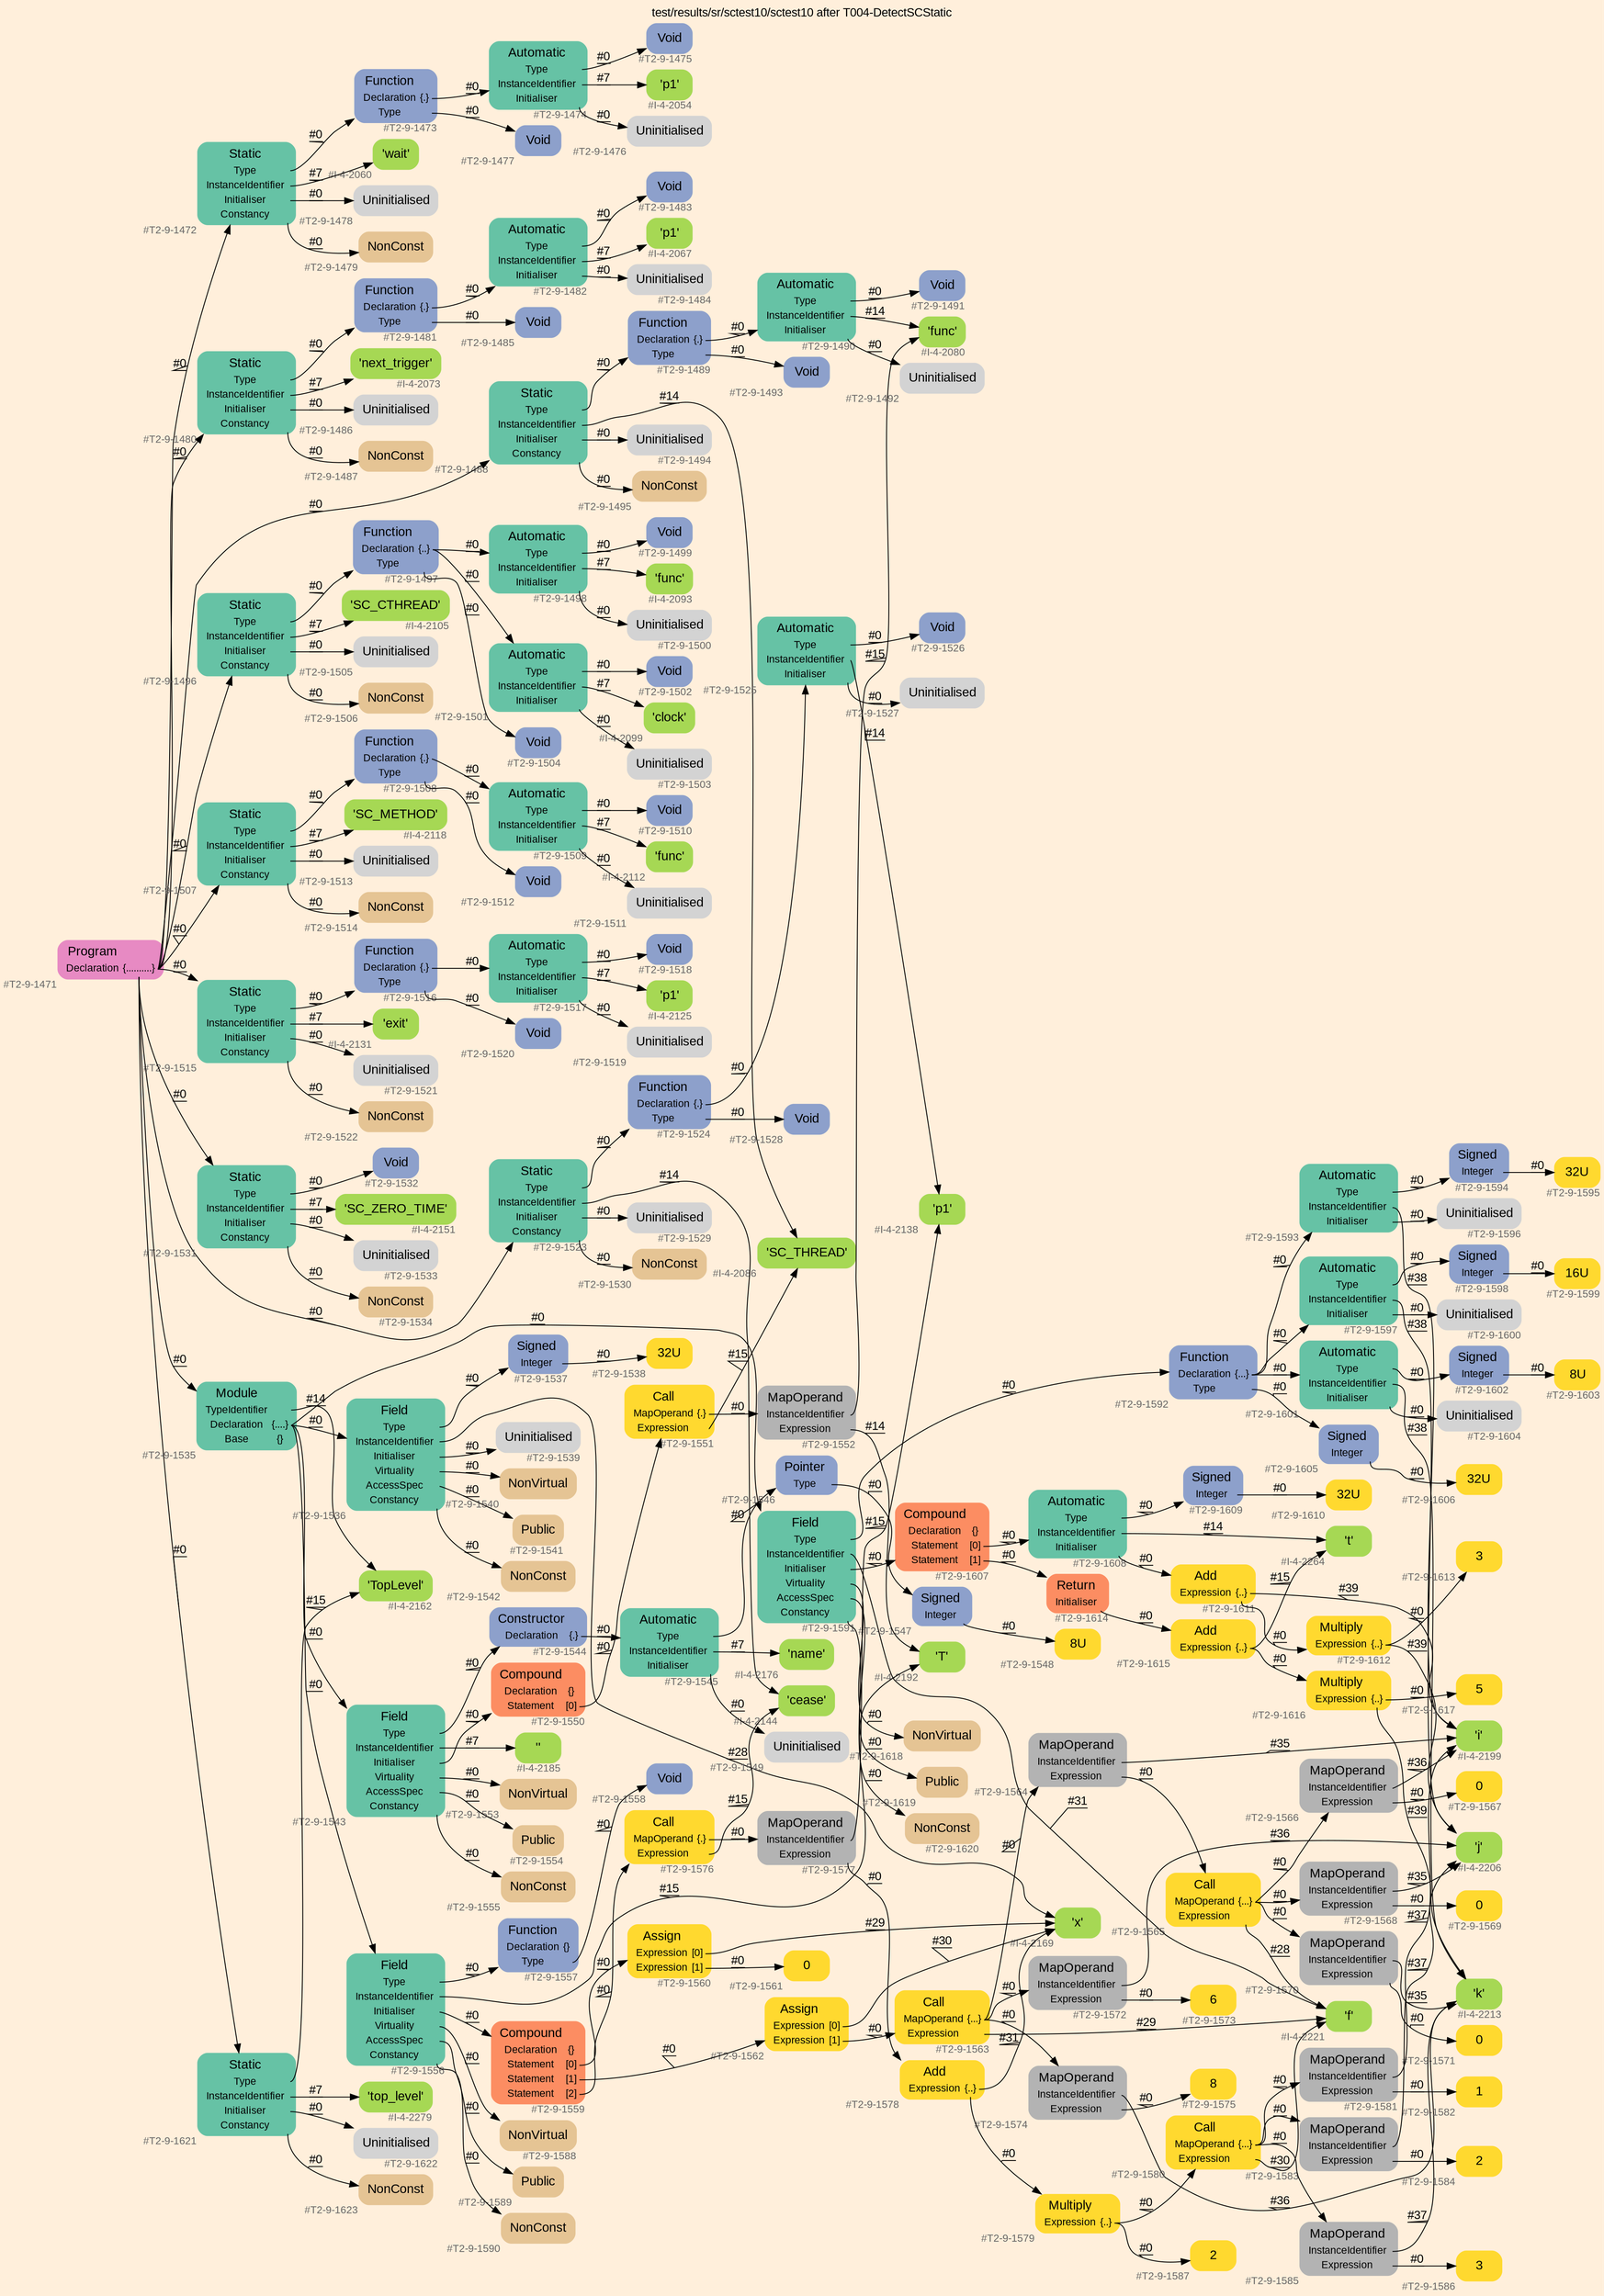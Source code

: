 digraph "test/results/sr/sctest10/sctest10 after T004-DetectSCStatic" {
label = "test/results/sr/sctest10/sctest10 after T004-DetectSCStatic"
labelloc = t
graph [
    rankdir = "LR"
    ranksep = 0.3
    bgcolor = antiquewhite1
    color = black
    fontcolor = black
    fontname = "Arial"
];
node [
    fontname = "Arial"
];
edge [
    fontname = "Arial"
];

// -------------------- node figure --------------------
// -------- block #T2-9-1471 ----------
"#T2-9-1471" [
    fillcolor = "/set28/4"
    xlabel = "#T2-9-1471"
    fontsize = "12"
    fontcolor = grey40
    shape = "plaintext"
    label = <<TABLE BORDER="0" CELLBORDER="0" CELLSPACING="0">
     <TR><TD><FONT COLOR="black" POINT-SIZE="15">Program</FONT></TD></TR>
     <TR><TD><FONT COLOR="black" POINT-SIZE="12">Declaration</FONT></TD><TD PORT="port0"><FONT COLOR="black" POINT-SIZE="12">{..........}</FONT></TD></TR>
    </TABLE>>
    style = "rounded,filled"
];

// -------- block #T2-9-1472 ----------
"#T2-9-1472" [
    fillcolor = "/set28/1"
    xlabel = "#T2-9-1472"
    fontsize = "12"
    fontcolor = grey40
    shape = "plaintext"
    label = <<TABLE BORDER="0" CELLBORDER="0" CELLSPACING="0">
     <TR><TD><FONT COLOR="black" POINT-SIZE="15">Static</FONT></TD></TR>
     <TR><TD><FONT COLOR="black" POINT-SIZE="12">Type</FONT></TD><TD PORT="port0"></TD></TR>
     <TR><TD><FONT COLOR="black" POINT-SIZE="12">InstanceIdentifier</FONT></TD><TD PORT="port1"></TD></TR>
     <TR><TD><FONT COLOR="black" POINT-SIZE="12">Initialiser</FONT></TD><TD PORT="port2"></TD></TR>
     <TR><TD><FONT COLOR="black" POINT-SIZE="12">Constancy</FONT></TD><TD PORT="port3"></TD></TR>
    </TABLE>>
    style = "rounded,filled"
];

// -------- block #T2-9-1473 ----------
"#T2-9-1473" [
    fillcolor = "/set28/3"
    xlabel = "#T2-9-1473"
    fontsize = "12"
    fontcolor = grey40
    shape = "plaintext"
    label = <<TABLE BORDER="0" CELLBORDER="0" CELLSPACING="0">
     <TR><TD><FONT COLOR="black" POINT-SIZE="15">Function</FONT></TD></TR>
     <TR><TD><FONT COLOR="black" POINT-SIZE="12">Declaration</FONT></TD><TD PORT="port0"><FONT COLOR="black" POINT-SIZE="12">{.}</FONT></TD></TR>
     <TR><TD><FONT COLOR="black" POINT-SIZE="12">Type</FONT></TD><TD PORT="port1"></TD></TR>
    </TABLE>>
    style = "rounded,filled"
];

// -------- block #T2-9-1474 ----------
"#T2-9-1474" [
    fillcolor = "/set28/1"
    xlabel = "#T2-9-1474"
    fontsize = "12"
    fontcolor = grey40
    shape = "plaintext"
    label = <<TABLE BORDER="0" CELLBORDER="0" CELLSPACING="0">
     <TR><TD><FONT COLOR="black" POINT-SIZE="15">Automatic</FONT></TD></TR>
     <TR><TD><FONT COLOR="black" POINT-SIZE="12">Type</FONT></TD><TD PORT="port0"></TD></TR>
     <TR><TD><FONT COLOR="black" POINT-SIZE="12">InstanceIdentifier</FONT></TD><TD PORT="port1"></TD></TR>
     <TR><TD><FONT COLOR="black" POINT-SIZE="12">Initialiser</FONT></TD><TD PORT="port2"></TD></TR>
    </TABLE>>
    style = "rounded,filled"
];

// -------- block #T2-9-1475 ----------
"#T2-9-1475" [
    fillcolor = "/set28/3"
    xlabel = "#T2-9-1475"
    fontsize = "12"
    fontcolor = grey40
    shape = "plaintext"
    label = <<TABLE BORDER="0" CELLBORDER="0" CELLSPACING="0">
     <TR><TD><FONT COLOR="black" POINT-SIZE="15">Void</FONT></TD></TR>
    </TABLE>>
    style = "rounded,filled"
];

// -------- block #I-4-2054 ----------
"#I-4-2054" [
    fillcolor = "/set28/5"
    xlabel = "#I-4-2054"
    fontsize = "12"
    fontcolor = grey40
    shape = "plaintext"
    label = <<TABLE BORDER="0" CELLBORDER="0" CELLSPACING="0">
     <TR><TD><FONT COLOR="black" POINT-SIZE="15">'p1'</FONT></TD></TR>
    </TABLE>>
    style = "rounded,filled"
];

// -------- block #T2-9-1476 ----------
"#T2-9-1476" [
    xlabel = "#T2-9-1476"
    fontsize = "12"
    fontcolor = grey40
    shape = "plaintext"
    label = <<TABLE BORDER="0" CELLBORDER="0" CELLSPACING="0">
     <TR><TD><FONT COLOR="black" POINT-SIZE="15">Uninitialised</FONT></TD></TR>
    </TABLE>>
    style = "rounded,filled"
];

// -------- block #T2-9-1477 ----------
"#T2-9-1477" [
    fillcolor = "/set28/3"
    xlabel = "#T2-9-1477"
    fontsize = "12"
    fontcolor = grey40
    shape = "plaintext"
    label = <<TABLE BORDER="0" CELLBORDER="0" CELLSPACING="0">
     <TR><TD><FONT COLOR="black" POINT-SIZE="15">Void</FONT></TD></TR>
    </TABLE>>
    style = "rounded,filled"
];

// -------- block #I-4-2060 ----------
"#I-4-2060" [
    fillcolor = "/set28/5"
    xlabel = "#I-4-2060"
    fontsize = "12"
    fontcolor = grey40
    shape = "plaintext"
    label = <<TABLE BORDER="0" CELLBORDER="0" CELLSPACING="0">
     <TR><TD><FONT COLOR="black" POINT-SIZE="15">'wait'</FONT></TD></TR>
    </TABLE>>
    style = "rounded,filled"
];

// -------- block #T2-9-1478 ----------
"#T2-9-1478" [
    xlabel = "#T2-9-1478"
    fontsize = "12"
    fontcolor = grey40
    shape = "plaintext"
    label = <<TABLE BORDER="0" CELLBORDER="0" CELLSPACING="0">
     <TR><TD><FONT COLOR="black" POINT-SIZE="15">Uninitialised</FONT></TD></TR>
    </TABLE>>
    style = "rounded,filled"
];

// -------- block #T2-9-1479 ----------
"#T2-9-1479" [
    fillcolor = "/set28/7"
    xlabel = "#T2-9-1479"
    fontsize = "12"
    fontcolor = grey40
    shape = "plaintext"
    label = <<TABLE BORDER="0" CELLBORDER="0" CELLSPACING="0">
     <TR><TD><FONT COLOR="black" POINT-SIZE="15">NonConst</FONT></TD></TR>
    </TABLE>>
    style = "rounded,filled"
];

// -------- block #T2-9-1480 ----------
"#T2-9-1480" [
    fillcolor = "/set28/1"
    xlabel = "#T2-9-1480"
    fontsize = "12"
    fontcolor = grey40
    shape = "plaintext"
    label = <<TABLE BORDER="0" CELLBORDER="0" CELLSPACING="0">
     <TR><TD><FONT COLOR="black" POINT-SIZE="15">Static</FONT></TD></TR>
     <TR><TD><FONT COLOR="black" POINT-SIZE="12">Type</FONT></TD><TD PORT="port0"></TD></TR>
     <TR><TD><FONT COLOR="black" POINT-SIZE="12">InstanceIdentifier</FONT></TD><TD PORT="port1"></TD></TR>
     <TR><TD><FONT COLOR="black" POINT-SIZE="12">Initialiser</FONT></TD><TD PORT="port2"></TD></TR>
     <TR><TD><FONT COLOR="black" POINT-SIZE="12">Constancy</FONT></TD><TD PORT="port3"></TD></TR>
    </TABLE>>
    style = "rounded,filled"
];

// -------- block #T2-9-1481 ----------
"#T2-9-1481" [
    fillcolor = "/set28/3"
    xlabel = "#T2-9-1481"
    fontsize = "12"
    fontcolor = grey40
    shape = "plaintext"
    label = <<TABLE BORDER="0" CELLBORDER="0" CELLSPACING="0">
     <TR><TD><FONT COLOR="black" POINT-SIZE="15">Function</FONT></TD></TR>
     <TR><TD><FONT COLOR="black" POINT-SIZE="12">Declaration</FONT></TD><TD PORT="port0"><FONT COLOR="black" POINT-SIZE="12">{.}</FONT></TD></TR>
     <TR><TD><FONT COLOR="black" POINT-SIZE="12">Type</FONT></TD><TD PORT="port1"></TD></TR>
    </TABLE>>
    style = "rounded,filled"
];

// -------- block #T2-9-1482 ----------
"#T2-9-1482" [
    fillcolor = "/set28/1"
    xlabel = "#T2-9-1482"
    fontsize = "12"
    fontcolor = grey40
    shape = "plaintext"
    label = <<TABLE BORDER="0" CELLBORDER="0" CELLSPACING="0">
     <TR><TD><FONT COLOR="black" POINT-SIZE="15">Automatic</FONT></TD></TR>
     <TR><TD><FONT COLOR="black" POINT-SIZE="12">Type</FONT></TD><TD PORT="port0"></TD></TR>
     <TR><TD><FONT COLOR="black" POINT-SIZE="12">InstanceIdentifier</FONT></TD><TD PORT="port1"></TD></TR>
     <TR><TD><FONT COLOR="black" POINT-SIZE="12">Initialiser</FONT></TD><TD PORT="port2"></TD></TR>
    </TABLE>>
    style = "rounded,filled"
];

// -------- block #T2-9-1483 ----------
"#T2-9-1483" [
    fillcolor = "/set28/3"
    xlabel = "#T2-9-1483"
    fontsize = "12"
    fontcolor = grey40
    shape = "plaintext"
    label = <<TABLE BORDER="0" CELLBORDER="0" CELLSPACING="0">
     <TR><TD><FONT COLOR="black" POINT-SIZE="15">Void</FONT></TD></TR>
    </TABLE>>
    style = "rounded,filled"
];

// -------- block #I-4-2067 ----------
"#I-4-2067" [
    fillcolor = "/set28/5"
    xlabel = "#I-4-2067"
    fontsize = "12"
    fontcolor = grey40
    shape = "plaintext"
    label = <<TABLE BORDER="0" CELLBORDER="0" CELLSPACING="0">
     <TR><TD><FONT COLOR="black" POINT-SIZE="15">'p1'</FONT></TD></TR>
    </TABLE>>
    style = "rounded,filled"
];

// -------- block #T2-9-1484 ----------
"#T2-9-1484" [
    xlabel = "#T2-9-1484"
    fontsize = "12"
    fontcolor = grey40
    shape = "plaintext"
    label = <<TABLE BORDER="0" CELLBORDER="0" CELLSPACING="0">
     <TR><TD><FONT COLOR="black" POINT-SIZE="15">Uninitialised</FONT></TD></TR>
    </TABLE>>
    style = "rounded,filled"
];

// -------- block #T2-9-1485 ----------
"#T2-9-1485" [
    fillcolor = "/set28/3"
    xlabel = "#T2-9-1485"
    fontsize = "12"
    fontcolor = grey40
    shape = "plaintext"
    label = <<TABLE BORDER="0" CELLBORDER="0" CELLSPACING="0">
     <TR><TD><FONT COLOR="black" POINT-SIZE="15">Void</FONT></TD></TR>
    </TABLE>>
    style = "rounded,filled"
];

// -------- block #I-4-2073 ----------
"#I-4-2073" [
    fillcolor = "/set28/5"
    xlabel = "#I-4-2073"
    fontsize = "12"
    fontcolor = grey40
    shape = "plaintext"
    label = <<TABLE BORDER="0" CELLBORDER="0" CELLSPACING="0">
     <TR><TD><FONT COLOR="black" POINT-SIZE="15">'next_trigger'</FONT></TD></TR>
    </TABLE>>
    style = "rounded,filled"
];

// -------- block #T2-9-1486 ----------
"#T2-9-1486" [
    xlabel = "#T2-9-1486"
    fontsize = "12"
    fontcolor = grey40
    shape = "plaintext"
    label = <<TABLE BORDER="0" CELLBORDER="0" CELLSPACING="0">
     <TR><TD><FONT COLOR="black" POINT-SIZE="15">Uninitialised</FONT></TD></TR>
    </TABLE>>
    style = "rounded,filled"
];

// -------- block #T2-9-1487 ----------
"#T2-9-1487" [
    fillcolor = "/set28/7"
    xlabel = "#T2-9-1487"
    fontsize = "12"
    fontcolor = grey40
    shape = "plaintext"
    label = <<TABLE BORDER="0" CELLBORDER="0" CELLSPACING="0">
     <TR><TD><FONT COLOR="black" POINT-SIZE="15">NonConst</FONT></TD></TR>
    </TABLE>>
    style = "rounded,filled"
];

// -------- block #T2-9-1488 ----------
"#T2-9-1488" [
    fillcolor = "/set28/1"
    xlabel = "#T2-9-1488"
    fontsize = "12"
    fontcolor = grey40
    shape = "plaintext"
    label = <<TABLE BORDER="0" CELLBORDER="0" CELLSPACING="0">
     <TR><TD><FONT COLOR="black" POINT-SIZE="15">Static</FONT></TD></TR>
     <TR><TD><FONT COLOR="black" POINT-SIZE="12">Type</FONT></TD><TD PORT="port0"></TD></TR>
     <TR><TD><FONT COLOR="black" POINT-SIZE="12">InstanceIdentifier</FONT></TD><TD PORT="port1"></TD></TR>
     <TR><TD><FONT COLOR="black" POINT-SIZE="12">Initialiser</FONT></TD><TD PORT="port2"></TD></TR>
     <TR><TD><FONT COLOR="black" POINT-SIZE="12">Constancy</FONT></TD><TD PORT="port3"></TD></TR>
    </TABLE>>
    style = "rounded,filled"
];

// -------- block #T2-9-1489 ----------
"#T2-9-1489" [
    fillcolor = "/set28/3"
    xlabel = "#T2-9-1489"
    fontsize = "12"
    fontcolor = grey40
    shape = "plaintext"
    label = <<TABLE BORDER="0" CELLBORDER="0" CELLSPACING="0">
     <TR><TD><FONT COLOR="black" POINT-SIZE="15">Function</FONT></TD></TR>
     <TR><TD><FONT COLOR="black" POINT-SIZE="12">Declaration</FONT></TD><TD PORT="port0"><FONT COLOR="black" POINT-SIZE="12">{.}</FONT></TD></TR>
     <TR><TD><FONT COLOR="black" POINT-SIZE="12">Type</FONT></TD><TD PORT="port1"></TD></TR>
    </TABLE>>
    style = "rounded,filled"
];

// -------- block #T2-9-1490 ----------
"#T2-9-1490" [
    fillcolor = "/set28/1"
    xlabel = "#T2-9-1490"
    fontsize = "12"
    fontcolor = grey40
    shape = "plaintext"
    label = <<TABLE BORDER="0" CELLBORDER="0" CELLSPACING="0">
     <TR><TD><FONT COLOR="black" POINT-SIZE="15">Automatic</FONT></TD></TR>
     <TR><TD><FONT COLOR="black" POINT-SIZE="12">Type</FONT></TD><TD PORT="port0"></TD></TR>
     <TR><TD><FONT COLOR="black" POINT-SIZE="12">InstanceIdentifier</FONT></TD><TD PORT="port1"></TD></TR>
     <TR><TD><FONT COLOR="black" POINT-SIZE="12">Initialiser</FONT></TD><TD PORT="port2"></TD></TR>
    </TABLE>>
    style = "rounded,filled"
];

// -------- block #T2-9-1491 ----------
"#T2-9-1491" [
    fillcolor = "/set28/3"
    xlabel = "#T2-9-1491"
    fontsize = "12"
    fontcolor = grey40
    shape = "plaintext"
    label = <<TABLE BORDER="0" CELLBORDER="0" CELLSPACING="0">
     <TR><TD><FONT COLOR="black" POINT-SIZE="15">Void</FONT></TD></TR>
    </TABLE>>
    style = "rounded,filled"
];

// -------- block #I-4-2080 ----------
"#I-4-2080" [
    fillcolor = "/set28/5"
    xlabel = "#I-4-2080"
    fontsize = "12"
    fontcolor = grey40
    shape = "plaintext"
    label = <<TABLE BORDER="0" CELLBORDER="0" CELLSPACING="0">
     <TR><TD><FONT COLOR="black" POINT-SIZE="15">'func'</FONT></TD></TR>
    </TABLE>>
    style = "rounded,filled"
];

// -------- block #T2-9-1492 ----------
"#T2-9-1492" [
    xlabel = "#T2-9-1492"
    fontsize = "12"
    fontcolor = grey40
    shape = "plaintext"
    label = <<TABLE BORDER="0" CELLBORDER="0" CELLSPACING="0">
     <TR><TD><FONT COLOR="black" POINT-SIZE="15">Uninitialised</FONT></TD></TR>
    </TABLE>>
    style = "rounded,filled"
];

// -------- block #T2-9-1493 ----------
"#T2-9-1493" [
    fillcolor = "/set28/3"
    xlabel = "#T2-9-1493"
    fontsize = "12"
    fontcolor = grey40
    shape = "plaintext"
    label = <<TABLE BORDER="0" CELLBORDER="0" CELLSPACING="0">
     <TR><TD><FONT COLOR="black" POINT-SIZE="15">Void</FONT></TD></TR>
    </TABLE>>
    style = "rounded,filled"
];

// -------- block #I-4-2086 ----------
"#I-4-2086" [
    fillcolor = "/set28/5"
    xlabel = "#I-4-2086"
    fontsize = "12"
    fontcolor = grey40
    shape = "plaintext"
    label = <<TABLE BORDER="0" CELLBORDER="0" CELLSPACING="0">
     <TR><TD><FONT COLOR="black" POINT-SIZE="15">'SC_THREAD'</FONT></TD></TR>
    </TABLE>>
    style = "rounded,filled"
];

// -------- block #T2-9-1494 ----------
"#T2-9-1494" [
    xlabel = "#T2-9-1494"
    fontsize = "12"
    fontcolor = grey40
    shape = "plaintext"
    label = <<TABLE BORDER="0" CELLBORDER="0" CELLSPACING="0">
     <TR><TD><FONT COLOR="black" POINT-SIZE="15">Uninitialised</FONT></TD></TR>
    </TABLE>>
    style = "rounded,filled"
];

// -------- block #T2-9-1495 ----------
"#T2-9-1495" [
    fillcolor = "/set28/7"
    xlabel = "#T2-9-1495"
    fontsize = "12"
    fontcolor = grey40
    shape = "plaintext"
    label = <<TABLE BORDER="0" CELLBORDER="0" CELLSPACING="0">
     <TR><TD><FONT COLOR="black" POINT-SIZE="15">NonConst</FONT></TD></TR>
    </TABLE>>
    style = "rounded,filled"
];

// -------- block #T2-9-1496 ----------
"#T2-9-1496" [
    fillcolor = "/set28/1"
    xlabel = "#T2-9-1496"
    fontsize = "12"
    fontcolor = grey40
    shape = "plaintext"
    label = <<TABLE BORDER="0" CELLBORDER="0" CELLSPACING="0">
     <TR><TD><FONT COLOR="black" POINT-SIZE="15">Static</FONT></TD></TR>
     <TR><TD><FONT COLOR="black" POINT-SIZE="12">Type</FONT></TD><TD PORT="port0"></TD></TR>
     <TR><TD><FONT COLOR="black" POINT-SIZE="12">InstanceIdentifier</FONT></TD><TD PORT="port1"></TD></TR>
     <TR><TD><FONT COLOR="black" POINT-SIZE="12">Initialiser</FONT></TD><TD PORT="port2"></TD></TR>
     <TR><TD><FONT COLOR="black" POINT-SIZE="12">Constancy</FONT></TD><TD PORT="port3"></TD></TR>
    </TABLE>>
    style = "rounded,filled"
];

// -------- block #T2-9-1497 ----------
"#T2-9-1497" [
    fillcolor = "/set28/3"
    xlabel = "#T2-9-1497"
    fontsize = "12"
    fontcolor = grey40
    shape = "plaintext"
    label = <<TABLE BORDER="0" CELLBORDER="0" CELLSPACING="0">
     <TR><TD><FONT COLOR="black" POINT-SIZE="15">Function</FONT></TD></TR>
     <TR><TD><FONT COLOR="black" POINT-SIZE="12">Declaration</FONT></TD><TD PORT="port0"><FONT COLOR="black" POINT-SIZE="12">{..}</FONT></TD></TR>
     <TR><TD><FONT COLOR="black" POINT-SIZE="12">Type</FONT></TD><TD PORT="port1"></TD></TR>
    </TABLE>>
    style = "rounded,filled"
];

// -------- block #T2-9-1498 ----------
"#T2-9-1498" [
    fillcolor = "/set28/1"
    xlabel = "#T2-9-1498"
    fontsize = "12"
    fontcolor = grey40
    shape = "plaintext"
    label = <<TABLE BORDER="0" CELLBORDER="0" CELLSPACING="0">
     <TR><TD><FONT COLOR="black" POINT-SIZE="15">Automatic</FONT></TD></TR>
     <TR><TD><FONT COLOR="black" POINT-SIZE="12">Type</FONT></TD><TD PORT="port0"></TD></TR>
     <TR><TD><FONT COLOR="black" POINT-SIZE="12">InstanceIdentifier</FONT></TD><TD PORT="port1"></TD></TR>
     <TR><TD><FONT COLOR="black" POINT-SIZE="12">Initialiser</FONT></TD><TD PORT="port2"></TD></TR>
    </TABLE>>
    style = "rounded,filled"
];

// -------- block #T2-9-1499 ----------
"#T2-9-1499" [
    fillcolor = "/set28/3"
    xlabel = "#T2-9-1499"
    fontsize = "12"
    fontcolor = grey40
    shape = "plaintext"
    label = <<TABLE BORDER="0" CELLBORDER="0" CELLSPACING="0">
     <TR><TD><FONT COLOR="black" POINT-SIZE="15">Void</FONT></TD></TR>
    </TABLE>>
    style = "rounded,filled"
];

// -------- block #I-4-2093 ----------
"#I-4-2093" [
    fillcolor = "/set28/5"
    xlabel = "#I-4-2093"
    fontsize = "12"
    fontcolor = grey40
    shape = "plaintext"
    label = <<TABLE BORDER="0" CELLBORDER="0" CELLSPACING="0">
     <TR><TD><FONT COLOR="black" POINT-SIZE="15">'func'</FONT></TD></TR>
    </TABLE>>
    style = "rounded,filled"
];

// -------- block #T2-9-1500 ----------
"#T2-9-1500" [
    xlabel = "#T2-9-1500"
    fontsize = "12"
    fontcolor = grey40
    shape = "plaintext"
    label = <<TABLE BORDER="0" CELLBORDER="0" CELLSPACING="0">
     <TR><TD><FONT COLOR="black" POINT-SIZE="15">Uninitialised</FONT></TD></TR>
    </TABLE>>
    style = "rounded,filled"
];

// -------- block #T2-9-1501 ----------
"#T2-9-1501" [
    fillcolor = "/set28/1"
    xlabel = "#T2-9-1501"
    fontsize = "12"
    fontcolor = grey40
    shape = "plaintext"
    label = <<TABLE BORDER="0" CELLBORDER="0" CELLSPACING="0">
     <TR><TD><FONT COLOR="black" POINT-SIZE="15">Automatic</FONT></TD></TR>
     <TR><TD><FONT COLOR="black" POINT-SIZE="12">Type</FONT></TD><TD PORT="port0"></TD></TR>
     <TR><TD><FONT COLOR="black" POINT-SIZE="12">InstanceIdentifier</FONT></TD><TD PORT="port1"></TD></TR>
     <TR><TD><FONT COLOR="black" POINT-SIZE="12">Initialiser</FONT></TD><TD PORT="port2"></TD></TR>
    </TABLE>>
    style = "rounded,filled"
];

// -------- block #T2-9-1502 ----------
"#T2-9-1502" [
    fillcolor = "/set28/3"
    xlabel = "#T2-9-1502"
    fontsize = "12"
    fontcolor = grey40
    shape = "plaintext"
    label = <<TABLE BORDER="0" CELLBORDER="0" CELLSPACING="0">
     <TR><TD><FONT COLOR="black" POINT-SIZE="15">Void</FONT></TD></TR>
    </TABLE>>
    style = "rounded,filled"
];

// -------- block #I-4-2099 ----------
"#I-4-2099" [
    fillcolor = "/set28/5"
    xlabel = "#I-4-2099"
    fontsize = "12"
    fontcolor = grey40
    shape = "plaintext"
    label = <<TABLE BORDER="0" CELLBORDER="0" CELLSPACING="0">
     <TR><TD><FONT COLOR="black" POINT-SIZE="15">'clock'</FONT></TD></TR>
    </TABLE>>
    style = "rounded,filled"
];

// -------- block #T2-9-1503 ----------
"#T2-9-1503" [
    xlabel = "#T2-9-1503"
    fontsize = "12"
    fontcolor = grey40
    shape = "plaintext"
    label = <<TABLE BORDER="0" CELLBORDER="0" CELLSPACING="0">
     <TR><TD><FONT COLOR="black" POINT-SIZE="15">Uninitialised</FONT></TD></TR>
    </TABLE>>
    style = "rounded,filled"
];

// -------- block #T2-9-1504 ----------
"#T2-9-1504" [
    fillcolor = "/set28/3"
    xlabel = "#T2-9-1504"
    fontsize = "12"
    fontcolor = grey40
    shape = "plaintext"
    label = <<TABLE BORDER="0" CELLBORDER="0" CELLSPACING="0">
     <TR><TD><FONT COLOR="black" POINT-SIZE="15">Void</FONT></TD></TR>
    </TABLE>>
    style = "rounded,filled"
];

// -------- block #I-4-2105 ----------
"#I-4-2105" [
    fillcolor = "/set28/5"
    xlabel = "#I-4-2105"
    fontsize = "12"
    fontcolor = grey40
    shape = "plaintext"
    label = <<TABLE BORDER="0" CELLBORDER="0" CELLSPACING="0">
     <TR><TD><FONT COLOR="black" POINT-SIZE="15">'SC_CTHREAD'</FONT></TD></TR>
    </TABLE>>
    style = "rounded,filled"
];

// -------- block #T2-9-1505 ----------
"#T2-9-1505" [
    xlabel = "#T2-9-1505"
    fontsize = "12"
    fontcolor = grey40
    shape = "plaintext"
    label = <<TABLE BORDER="0" CELLBORDER="0" CELLSPACING="0">
     <TR><TD><FONT COLOR="black" POINT-SIZE="15">Uninitialised</FONT></TD></TR>
    </TABLE>>
    style = "rounded,filled"
];

// -------- block #T2-9-1506 ----------
"#T2-9-1506" [
    fillcolor = "/set28/7"
    xlabel = "#T2-9-1506"
    fontsize = "12"
    fontcolor = grey40
    shape = "plaintext"
    label = <<TABLE BORDER="0" CELLBORDER="0" CELLSPACING="0">
     <TR><TD><FONT COLOR="black" POINT-SIZE="15">NonConst</FONT></TD></TR>
    </TABLE>>
    style = "rounded,filled"
];

// -------- block #T2-9-1507 ----------
"#T2-9-1507" [
    fillcolor = "/set28/1"
    xlabel = "#T2-9-1507"
    fontsize = "12"
    fontcolor = grey40
    shape = "plaintext"
    label = <<TABLE BORDER="0" CELLBORDER="0" CELLSPACING="0">
     <TR><TD><FONT COLOR="black" POINT-SIZE="15">Static</FONT></TD></TR>
     <TR><TD><FONT COLOR="black" POINT-SIZE="12">Type</FONT></TD><TD PORT="port0"></TD></TR>
     <TR><TD><FONT COLOR="black" POINT-SIZE="12">InstanceIdentifier</FONT></TD><TD PORT="port1"></TD></TR>
     <TR><TD><FONT COLOR="black" POINT-SIZE="12">Initialiser</FONT></TD><TD PORT="port2"></TD></TR>
     <TR><TD><FONT COLOR="black" POINT-SIZE="12">Constancy</FONT></TD><TD PORT="port3"></TD></TR>
    </TABLE>>
    style = "rounded,filled"
];

// -------- block #T2-9-1508 ----------
"#T2-9-1508" [
    fillcolor = "/set28/3"
    xlabel = "#T2-9-1508"
    fontsize = "12"
    fontcolor = grey40
    shape = "plaintext"
    label = <<TABLE BORDER="0" CELLBORDER="0" CELLSPACING="0">
     <TR><TD><FONT COLOR="black" POINT-SIZE="15">Function</FONT></TD></TR>
     <TR><TD><FONT COLOR="black" POINT-SIZE="12">Declaration</FONT></TD><TD PORT="port0"><FONT COLOR="black" POINT-SIZE="12">{.}</FONT></TD></TR>
     <TR><TD><FONT COLOR="black" POINT-SIZE="12">Type</FONT></TD><TD PORT="port1"></TD></TR>
    </TABLE>>
    style = "rounded,filled"
];

// -------- block #T2-9-1509 ----------
"#T2-9-1509" [
    fillcolor = "/set28/1"
    xlabel = "#T2-9-1509"
    fontsize = "12"
    fontcolor = grey40
    shape = "plaintext"
    label = <<TABLE BORDER="0" CELLBORDER="0" CELLSPACING="0">
     <TR><TD><FONT COLOR="black" POINT-SIZE="15">Automatic</FONT></TD></TR>
     <TR><TD><FONT COLOR="black" POINT-SIZE="12">Type</FONT></TD><TD PORT="port0"></TD></TR>
     <TR><TD><FONT COLOR="black" POINT-SIZE="12">InstanceIdentifier</FONT></TD><TD PORT="port1"></TD></TR>
     <TR><TD><FONT COLOR="black" POINT-SIZE="12">Initialiser</FONT></TD><TD PORT="port2"></TD></TR>
    </TABLE>>
    style = "rounded,filled"
];

// -------- block #T2-9-1510 ----------
"#T2-9-1510" [
    fillcolor = "/set28/3"
    xlabel = "#T2-9-1510"
    fontsize = "12"
    fontcolor = grey40
    shape = "plaintext"
    label = <<TABLE BORDER="0" CELLBORDER="0" CELLSPACING="0">
     <TR><TD><FONT COLOR="black" POINT-SIZE="15">Void</FONT></TD></TR>
    </TABLE>>
    style = "rounded,filled"
];

// -------- block #I-4-2112 ----------
"#I-4-2112" [
    fillcolor = "/set28/5"
    xlabel = "#I-4-2112"
    fontsize = "12"
    fontcolor = grey40
    shape = "plaintext"
    label = <<TABLE BORDER="0" CELLBORDER="0" CELLSPACING="0">
     <TR><TD><FONT COLOR="black" POINT-SIZE="15">'func'</FONT></TD></TR>
    </TABLE>>
    style = "rounded,filled"
];

// -------- block #T2-9-1511 ----------
"#T2-9-1511" [
    xlabel = "#T2-9-1511"
    fontsize = "12"
    fontcolor = grey40
    shape = "plaintext"
    label = <<TABLE BORDER="0" CELLBORDER="0" CELLSPACING="0">
     <TR><TD><FONT COLOR="black" POINT-SIZE="15">Uninitialised</FONT></TD></TR>
    </TABLE>>
    style = "rounded,filled"
];

// -------- block #T2-9-1512 ----------
"#T2-9-1512" [
    fillcolor = "/set28/3"
    xlabel = "#T2-9-1512"
    fontsize = "12"
    fontcolor = grey40
    shape = "plaintext"
    label = <<TABLE BORDER="0" CELLBORDER="0" CELLSPACING="0">
     <TR><TD><FONT COLOR="black" POINT-SIZE="15">Void</FONT></TD></TR>
    </TABLE>>
    style = "rounded,filled"
];

// -------- block #I-4-2118 ----------
"#I-4-2118" [
    fillcolor = "/set28/5"
    xlabel = "#I-4-2118"
    fontsize = "12"
    fontcolor = grey40
    shape = "plaintext"
    label = <<TABLE BORDER="0" CELLBORDER="0" CELLSPACING="0">
     <TR><TD><FONT COLOR="black" POINT-SIZE="15">'SC_METHOD'</FONT></TD></TR>
    </TABLE>>
    style = "rounded,filled"
];

// -------- block #T2-9-1513 ----------
"#T2-9-1513" [
    xlabel = "#T2-9-1513"
    fontsize = "12"
    fontcolor = grey40
    shape = "plaintext"
    label = <<TABLE BORDER="0" CELLBORDER="0" CELLSPACING="0">
     <TR><TD><FONT COLOR="black" POINT-SIZE="15">Uninitialised</FONT></TD></TR>
    </TABLE>>
    style = "rounded,filled"
];

// -------- block #T2-9-1514 ----------
"#T2-9-1514" [
    fillcolor = "/set28/7"
    xlabel = "#T2-9-1514"
    fontsize = "12"
    fontcolor = grey40
    shape = "plaintext"
    label = <<TABLE BORDER="0" CELLBORDER="0" CELLSPACING="0">
     <TR><TD><FONT COLOR="black" POINT-SIZE="15">NonConst</FONT></TD></TR>
    </TABLE>>
    style = "rounded,filled"
];

// -------- block #T2-9-1515 ----------
"#T2-9-1515" [
    fillcolor = "/set28/1"
    xlabel = "#T2-9-1515"
    fontsize = "12"
    fontcolor = grey40
    shape = "plaintext"
    label = <<TABLE BORDER="0" CELLBORDER="0" CELLSPACING="0">
     <TR><TD><FONT COLOR="black" POINT-SIZE="15">Static</FONT></TD></TR>
     <TR><TD><FONT COLOR="black" POINT-SIZE="12">Type</FONT></TD><TD PORT="port0"></TD></TR>
     <TR><TD><FONT COLOR="black" POINT-SIZE="12">InstanceIdentifier</FONT></TD><TD PORT="port1"></TD></TR>
     <TR><TD><FONT COLOR="black" POINT-SIZE="12">Initialiser</FONT></TD><TD PORT="port2"></TD></TR>
     <TR><TD><FONT COLOR="black" POINT-SIZE="12">Constancy</FONT></TD><TD PORT="port3"></TD></TR>
    </TABLE>>
    style = "rounded,filled"
];

// -------- block #T2-9-1516 ----------
"#T2-9-1516" [
    fillcolor = "/set28/3"
    xlabel = "#T2-9-1516"
    fontsize = "12"
    fontcolor = grey40
    shape = "plaintext"
    label = <<TABLE BORDER="0" CELLBORDER="0" CELLSPACING="0">
     <TR><TD><FONT COLOR="black" POINT-SIZE="15">Function</FONT></TD></TR>
     <TR><TD><FONT COLOR="black" POINT-SIZE="12">Declaration</FONT></TD><TD PORT="port0"><FONT COLOR="black" POINT-SIZE="12">{.}</FONT></TD></TR>
     <TR><TD><FONT COLOR="black" POINT-SIZE="12">Type</FONT></TD><TD PORT="port1"></TD></TR>
    </TABLE>>
    style = "rounded,filled"
];

// -------- block #T2-9-1517 ----------
"#T2-9-1517" [
    fillcolor = "/set28/1"
    xlabel = "#T2-9-1517"
    fontsize = "12"
    fontcolor = grey40
    shape = "plaintext"
    label = <<TABLE BORDER="0" CELLBORDER="0" CELLSPACING="0">
     <TR><TD><FONT COLOR="black" POINT-SIZE="15">Automatic</FONT></TD></TR>
     <TR><TD><FONT COLOR="black" POINT-SIZE="12">Type</FONT></TD><TD PORT="port0"></TD></TR>
     <TR><TD><FONT COLOR="black" POINT-SIZE="12">InstanceIdentifier</FONT></TD><TD PORT="port1"></TD></TR>
     <TR><TD><FONT COLOR="black" POINT-SIZE="12">Initialiser</FONT></TD><TD PORT="port2"></TD></TR>
    </TABLE>>
    style = "rounded,filled"
];

// -------- block #T2-9-1518 ----------
"#T2-9-1518" [
    fillcolor = "/set28/3"
    xlabel = "#T2-9-1518"
    fontsize = "12"
    fontcolor = grey40
    shape = "plaintext"
    label = <<TABLE BORDER="0" CELLBORDER="0" CELLSPACING="0">
     <TR><TD><FONT COLOR="black" POINT-SIZE="15">Void</FONT></TD></TR>
    </TABLE>>
    style = "rounded,filled"
];

// -------- block #I-4-2125 ----------
"#I-4-2125" [
    fillcolor = "/set28/5"
    xlabel = "#I-4-2125"
    fontsize = "12"
    fontcolor = grey40
    shape = "plaintext"
    label = <<TABLE BORDER="0" CELLBORDER="0" CELLSPACING="0">
     <TR><TD><FONT COLOR="black" POINT-SIZE="15">'p1'</FONT></TD></TR>
    </TABLE>>
    style = "rounded,filled"
];

// -------- block #T2-9-1519 ----------
"#T2-9-1519" [
    xlabel = "#T2-9-1519"
    fontsize = "12"
    fontcolor = grey40
    shape = "plaintext"
    label = <<TABLE BORDER="0" CELLBORDER="0" CELLSPACING="0">
     <TR><TD><FONT COLOR="black" POINT-SIZE="15">Uninitialised</FONT></TD></TR>
    </TABLE>>
    style = "rounded,filled"
];

// -------- block #T2-9-1520 ----------
"#T2-9-1520" [
    fillcolor = "/set28/3"
    xlabel = "#T2-9-1520"
    fontsize = "12"
    fontcolor = grey40
    shape = "plaintext"
    label = <<TABLE BORDER="0" CELLBORDER="0" CELLSPACING="0">
     <TR><TD><FONT COLOR="black" POINT-SIZE="15">Void</FONT></TD></TR>
    </TABLE>>
    style = "rounded,filled"
];

// -------- block #I-4-2131 ----------
"#I-4-2131" [
    fillcolor = "/set28/5"
    xlabel = "#I-4-2131"
    fontsize = "12"
    fontcolor = grey40
    shape = "plaintext"
    label = <<TABLE BORDER="0" CELLBORDER="0" CELLSPACING="0">
     <TR><TD><FONT COLOR="black" POINT-SIZE="15">'exit'</FONT></TD></TR>
    </TABLE>>
    style = "rounded,filled"
];

// -------- block #T2-9-1521 ----------
"#T2-9-1521" [
    xlabel = "#T2-9-1521"
    fontsize = "12"
    fontcolor = grey40
    shape = "plaintext"
    label = <<TABLE BORDER="0" CELLBORDER="0" CELLSPACING="0">
     <TR><TD><FONT COLOR="black" POINT-SIZE="15">Uninitialised</FONT></TD></TR>
    </TABLE>>
    style = "rounded,filled"
];

// -------- block #T2-9-1522 ----------
"#T2-9-1522" [
    fillcolor = "/set28/7"
    xlabel = "#T2-9-1522"
    fontsize = "12"
    fontcolor = grey40
    shape = "plaintext"
    label = <<TABLE BORDER="0" CELLBORDER="0" CELLSPACING="0">
     <TR><TD><FONT COLOR="black" POINT-SIZE="15">NonConst</FONT></TD></TR>
    </TABLE>>
    style = "rounded,filled"
];

// -------- block #T2-9-1523 ----------
"#T2-9-1523" [
    fillcolor = "/set28/1"
    xlabel = "#T2-9-1523"
    fontsize = "12"
    fontcolor = grey40
    shape = "plaintext"
    label = <<TABLE BORDER="0" CELLBORDER="0" CELLSPACING="0">
     <TR><TD><FONT COLOR="black" POINT-SIZE="15">Static</FONT></TD></TR>
     <TR><TD><FONT COLOR="black" POINT-SIZE="12">Type</FONT></TD><TD PORT="port0"></TD></TR>
     <TR><TD><FONT COLOR="black" POINT-SIZE="12">InstanceIdentifier</FONT></TD><TD PORT="port1"></TD></TR>
     <TR><TD><FONT COLOR="black" POINT-SIZE="12">Initialiser</FONT></TD><TD PORT="port2"></TD></TR>
     <TR><TD><FONT COLOR="black" POINT-SIZE="12">Constancy</FONT></TD><TD PORT="port3"></TD></TR>
    </TABLE>>
    style = "rounded,filled"
];

// -------- block #T2-9-1524 ----------
"#T2-9-1524" [
    fillcolor = "/set28/3"
    xlabel = "#T2-9-1524"
    fontsize = "12"
    fontcolor = grey40
    shape = "plaintext"
    label = <<TABLE BORDER="0" CELLBORDER="0" CELLSPACING="0">
     <TR><TD><FONT COLOR="black" POINT-SIZE="15">Function</FONT></TD></TR>
     <TR><TD><FONT COLOR="black" POINT-SIZE="12">Declaration</FONT></TD><TD PORT="port0"><FONT COLOR="black" POINT-SIZE="12">{.}</FONT></TD></TR>
     <TR><TD><FONT COLOR="black" POINT-SIZE="12">Type</FONT></TD><TD PORT="port1"></TD></TR>
    </TABLE>>
    style = "rounded,filled"
];

// -------- block #T2-9-1525 ----------
"#T2-9-1525" [
    fillcolor = "/set28/1"
    xlabel = "#T2-9-1525"
    fontsize = "12"
    fontcolor = grey40
    shape = "plaintext"
    label = <<TABLE BORDER="0" CELLBORDER="0" CELLSPACING="0">
     <TR><TD><FONT COLOR="black" POINT-SIZE="15">Automatic</FONT></TD></TR>
     <TR><TD><FONT COLOR="black" POINT-SIZE="12">Type</FONT></TD><TD PORT="port0"></TD></TR>
     <TR><TD><FONT COLOR="black" POINT-SIZE="12">InstanceIdentifier</FONT></TD><TD PORT="port1"></TD></TR>
     <TR><TD><FONT COLOR="black" POINT-SIZE="12">Initialiser</FONT></TD><TD PORT="port2"></TD></TR>
    </TABLE>>
    style = "rounded,filled"
];

// -------- block #T2-9-1526 ----------
"#T2-9-1526" [
    fillcolor = "/set28/3"
    xlabel = "#T2-9-1526"
    fontsize = "12"
    fontcolor = grey40
    shape = "plaintext"
    label = <<TABLE BORDER="0" CELLBORDER="0" CELLSPACING="0">
     <TR><TD><FONT COLOR="black" POINT-SIZE="15">Void</FONT></TD></TR>
    </TABLE>>
    style = "rounded,filled"
];

// -------- block #I-4-2138 ----------
"#I-4-2138" [
    fillcolor = "/set28/5"
    xlabel = "#I-4-2138"
    fontsize = "12"
    fontcolor = grey40
    shape = "plaintext"
    label = <<TABLE BORDER="0" CELLBORDER="0" CELLSPACING="0">
     <TR><TD><FONT COLOR="black" POINT-SIZE="15">'p1'</FONT></TD></TR>
    </TABLE>>
    style = "rounded,filled"
];

// -------- block #T2-9-1527 ----------
"#T2-9-1527" [
    xlabel = "#T2-9-1527"
    fontsize = "12"
    fontcolor = grey40
    shape = "plaintext"
    label = <<TABLE BORDER="0" CELLBORDER="0" CELLSPACING="0">
     <TR><TD><FONT COLOR="black" POINT-SIZE="15">Uninitialised</FONT></TD></TR>
    </TABLE>>
    style = "rounded,filled"
];

// -------- block #T2-9-1528 ----------
"#T2-9-1528" [
    fillcolor = "/set28/3"
    xlabel = "#T2-9-1528"
    fontsize = "12"
    fontcolor = grey40
    shape = "plaintext"
    label = <<TABLE BORDER="0" CELLBORDER="0" CELLSPACING="0">
     <TR><TD><FONT COLOR="black" POINT-SIZE="15">Void</FONT></TD></TR>
    </TABLE>>
    style = "rounded,filled"
];

// -------- block #I-4-2144 ----------
"#I-4-2144" [
    fillcolor = "/set28/5"
    xlabel = "#I-4-2144"
    fontsize = "12"
    fontcolor = grey40
    shape = "plaintext"
    label = <<TABLE BORDER="0" CELLBORDER="0" CELLSPACING="0">
     <TR><TD><FONT COLOR="black" POINT-SIZE="15">'cease'</FONT></TD></TR>
    </TABLE>>
    style = "rounded,filled"
];

// -------- block #T2-9-1529 ----------
"#T2-9-1529" [
    xlabel = "#T2-9-1529"
    fontsize = "12"
    fontcolor = grey40
    shape = "plaintext"
    label = <<TABLE BORDER="0" CELLBORDER="0" CELLSPACING="0">
     <TR><TD><FONT COLOR="black" POINT-SIZE="15">Uninitialised</FONT></TD></TR>
    </TABLE>>
    style = "rounded,filled"
];

// -------- block #T2-9-1530 ----------
"#T2-9-1530" [
    fillcolor = "/set28/7"
    xlabel = "#T2-9-1530"
    fontsize = "12"
    fontcolor = grey40
    shape = "plaintext"
    label = <<TABLE BORDER="0" CELLBORDER="0" CELLSPACING="0">
     <TR><TD><FONT COLOR="black" POINT-SIZE="15">NonConst</FONT></TD></TR>
    </TABLE>>
    style = "rounded,filled"
];

// -------- block #T2-9-1531 ----------
"#T2-9-1531" [
    fillcolor = "/set28/1"
    xlabel = "#T2-9-1531"
    fontsize = "12"
    fontcolor = grey40
    shape = "plaintext"
    label = <<TABLE BORDER="0" CELLBORDER="0" CELLSPACING="0">
     <TR><TD><FONT COLOR="black" POINT-SIZE="15">Static</FONT></TD></TR>
     <TR><TD><FONT COLOR="black" POINT-SIZE="12">Type</FONT></TD><TD PORT="port0"></TD></TR>
     <TR><TD><FONT COLOR="black" POINT-SIZE="12">InstanceIdentifier</FONT></TD><TD PORT="port1"></TD></TR>
     <TR><TD><FONT COLOR="black" POINT-SIZE="12">Initialiser</FONT></TD><TD PORT="port2"></TD></TR>
     <TR><TD><FONT COLOR="black" POINT-SIZE="12">Constancy</FONT></TD><TD PORT="port3"></TD></TR>
    </TABLE>>
    style = "rounded,filled"
];

// -------- block #T2-9-1532 ----------
"#T2-9-1532" [
    fillcolor = "/set28/3"
    xlabel = "#T2-9-1532"
    fontsize = "12"
    fontcolor = grey40
    shape = "plaintext"
    label = <<TABLE BORDER="0" CELLBORDER="0" CELLSPACING="0">
     <TR><TD><FONT COLOR="black" POINT-SIZE="15">Void</FONT></TD></TR>
    </TABLE>>
    style = "rounded,filled"
];

// -------- block #I-4-2151 ----------
"#I-4-2151" [
    fillcolor = "/set28/5"
    xlabel = "#I-4-2151"
    fontsize = "12"
    fontcolor = grey40
    shape = "plaintext"
    label = <<TABLE BORDER="0" CELLBORDER="0" CELLSPACING="0">
     <TR><TD><FONT COLOR="black" POINT-SIZE="15">'SC_ZERO_TIME'</FONT></TD></TR>
    </TABLE>>
    style = "rounded,filled"
];

// -------- block #T2-9-1533 ----------
"#T2-9-1533" [
    xlabel = "#T2-9-1533"
    fontsize = "12"
    fontcolor = grey40
    shape = "plaintext"
    label = <<TABLE BORDER="0" CELLBORDER="0" CELLSPACING="0">
     <TR><TD><FONT COLOR="black" POINT-SIZE="15">Uninitialised</FONT></TD></TR>
    </TABLE>>
    style = "rounded,filled"
];

// -------- block #T2-9-1534 ----------
"#T2-9-1534" [
    fillcolor = "/set28/7"
    xlabel = "#T2-9-1534"
    fontsize = "12"
    fontcolor = grey40
    shape = "plaintext"
    label = <<TABLE BORDER="0" CELLBORDER="0" CELLSPACING="0">
     <TR><TD><FONT COLOR="black" POINT-SIZE="15">NonConst</FONT></TD></TR>
    </TABLE>>
    style = "rounded,filled"
];

// -------- block #T2-9-1535 ----------
"#T2-9-1535" [
    fillcolor = "/set28/1"
    xlabel = "#T2-9-1535"
    fontsize = "12"
    fontcolor = grey40
    shape = "plaintext"
    label = <<TABLE BORDER="0" CELLBORDER="0" CELLSPACING="0">
     <TR><TD><FONT COLOR="black" POINT-SIZE="15">Module</FONT></TD></TR>
     <TR><TD><FONT COLOR="black" POINT-SIZE="12">TypeIdentifier</FONT></TD><TD PORT="port0"></TD></TR>
     <TR><TD><FONT COLOR="black" POINT-SIZE="12">Declaration</FONT></TD><TD PORT="port1"><FONT COLOR="black" POINT-SIZE="12">{....}</FONT></TD></TR>
     <TR><TD><FONT COLOR="black" POINT-SIZE="12">Base</FONT></TD><TD PORT="port2"><FONT COLOR="black" POINT-SIZE="12">{}</FONT></TD></TR>
    </TABLE>>
    style = "rounded,filled"
];

// -------- block #I-4-2162 ----------
"#I-4-2162" [
    fillcolor = "/set28/5"
    xlabel = "#I-4-2162"
    fontsize = "12"
    fontcolor = grey40
    shape = "plaintext"
    label = <<TABLE BORDER="0" CELLBORDER="0" CELLSPACING="0">
     <TR><TD><FONT COLOR="black" POINT-SIZE="15">'TopLevel'</FONT></TD></TR>
    </TABLE>>
    style = "rounded,filled"
];

// -------- block #T2-9-1536 ----------
"#T2-9-1536" [
    fillcolor = "/set28/1"
    xlabel = "#T2-9-1536"
    fontsize = "12"
    fontcolor = grey40
    shape = "plaintext"
    label = <<TABLE BORDER="0" CELLBORDER="0" CELLSPACING="0">
     <TR><TD><FONT COLOR="black" POINT-SIZE="15">Field</FONT></TD></TR>
     <TR><TD><FONT COLOR="black" POINT-SIZE="12">Type</FONT></TD><TD PORT="port0"></TD></TR>
     <TR><TD><FONT COLOR="black" POINT-SIZE="12">InstanceIdentifier</FONT></TD><TD PORT="port1"></TD></TR>
     <TR><TD><FONT COLOR="black" POINT-SIZE="12">Initialiser</FONT></TD><TD PORT="port2"></TD></TR>
     <TR><TD><FONT COLOR="black" POINT-SIZE="12">Virtuality</FONT></TD><TD PORT="port3"></TD></TR>
     <TR><TD><FONT COLOR="black" POINT-SIZE="12">AccessSpec</FONT></TD><TD PORT="port4"></TD></TR>
     <TR><TD><FONT COLOR="black" POINT-SIZE="12">Constancy</FONT></TD><TD PORT="port5"></TD></TR>
    </TABLE>>
    style = "rounded,filled"
];

// -------- block #T2-9-1537 ----------
"#T2-9-1537" [
    fillcolor = "/set28/3"
    xlabel = "#T2-9-1537"
    fontsize = "12"
    fontcolor = grey40
    shape = "plaintext"
    label = <<TABLE BORDER="0" CELLBORDER="0" CELLSPACING="0">
     <TR><TD><FONT COLOR="black" POINT-SIZE="15">Signed</FONT></TD></TR>
     <TR><TD><FONT COLOR="black" POINT-SIZE="12">Integer</FONT></TD><TD PORT="port0"></TD></TR>
    </TABLE>>
    style = "rounded,filled"
];

// -------- block #T2-9-1538 ----------
"#T2-9-1538" [
    fillcolor = "/set28/6"
    xlabel = "#T2-9-1538"
    fontsize = "12"
    fontcolor = grey40
    shape = "plaintext"
    label = <<TABLE BORDER="0" CELLBORDER="0" CELLSPACING="0">
     <TR><TD><FONT COLOR="black" POINT-SIZE="15">32U</FONT></TD></TR>
    </TABLE>>
    style = "rounded,filled"
];

// -------- block #I-4-2169 ----------
"#I-4-2169" [
    fillcolor = "/set28/5"
    xlabel = "#I-4-2169"
    fontsize = "12"
    fontcolor = grey40
    shape = "plaintext"
    label = <<TABLE BORDER="0" CELLBORDER="0" CELLSPACING="0">
     <TR><TD><FONT COLOR="black" POINT-SIZE="15">'x'</FONT></TD></TR>
    </TABLE>>
    style = "rounded,filled"
];

// -------- block #T2-9-1539 ----------
"#T2-9-1539" [
    xlabel = "#T2-9-1539"
    fontsize = "12"
    fontcolor = grey40
    shape = "plaintext"
    label = <<TABLE BORDER="0" CELLBORDER="0" CELLSPACING="0">
     <TR><TD><FONT COLOR="black" POINT-SIZE="15">Uninitialised</FONT></TD></TR>
    </TABLE>>
    style = "rounded,filled"
];

// -------- block #T2-9-1540 ----------
"#T2-9-1540" [
    fillcolor = "/set28/7"
    xlabel = "#T2-9-1540"
    fontsize = "12"
    fontcolor = grey40
    shape = "plaintext"
    label = <<TABLE BORDER="0" CELLBORDER="0" CELLSPACING="0">
     <TR><TD><FONT COLOR="black" POINT-SIZE="15">NonVirtual</FONT></TD></TR>
    </TABLE>>
    style = "rounded,filled"
];

// -------- block #T2-9-1541 ----------
"#T2-9-1541" [
    fillcolor = "/set28/7"
    xlabel = "#T2-9-1541"
    fontsize = "12"
    fontcolor = grey40
    shape = "plaintext"
    label = <<TABLE BORDER="0" CELLBORDER="0" CELLSPACING="0">
     <TR><TD><FONT COLOR="black" POINT-SIZE="15">Public</FONT></TD></TR>
    </TABLE>>
    style = "rounded,filled"
];

// -------- block #T2-9-1542 ----------
"#T2-9-1542" [
    fillcolor = "/set28/7"
    xlabel = "#T2-9-1542"
    fontsize = "12"
    fontcolor = grey40
    shape = "plaintext"
    label = <<TABLE BORDER="0" CELLBORDER="0" CELLSPACING="0">
     <TR><TD><FONT COLOR="black" POINT-SIZE="15">NonConst</FONT></TD></TR>
    </TABLE>>
    style = "rounded,filled"
];

// -------- block #T2-9-1543 ----------
"#T2-9-1543" [
    fillcolor = "/set28/1"
    xlabel = "#T2-9-1543"
    fontsize = "12"
    fontcolor = grey40
    shape = "plaintext"
    label = <<TABLE BORDER="0" CELLBORDER="0" CELLSPACING="0">
     <TR><TD><FONT COLOR="black" POINT-SIZE="15">Field</FONT></TD></TR>
     <TR><TD><FONT COLOR="black" POINT-SIZE="12">Type</FONT></TD><TD PORT="port0"></TD></TR>
     <TR><TD><FONT COLOR="black" POINT-SIZE="12">InstanceIdentifier</FONT></TD><TD PORT="port1"></TD></TR>
     <TR><TD><FONT COLOR="black" POINT-SIZE="12">Initialiser</FONT></TD><TD PORT="port2"></TD></TR>
     <TR><TD><FONT COLOR="black" POINT-SIZE="12">Virtuality</FONT></TD><TD PORT="port3"></TD></TR>
     <TR><TD><FONT COLOR="black" POINT-SIZE="12">AccessSpec</FONT></TD><TD PORT="port4"></TD></TR>
     <TR><TD><FONT COLOR="black" POINT-SIZE="12">Constancy</FONT></TD><TD PORT="port5"></TD></TR>
    </TABLE>>
    style = "rounded,filled"
];

// -------- block #T2-9-1544 ----------
"#T2-9-1544" [
    fillcolor = "/set28/3"
    xlabel = "#T2-9-1544"
    fontsize = "12"
    fontcolor = grey40
    shape = "plaintext"
    label = <<TABLE BORDER="0" CELLBORDER="0" CELLSPACING="0">
     <TR><TD><FONT COLOR="black" POINT-SIZE="15">Constructor</FONT></TD></TR>
     <TR><TD><FONT COLOR="black" POINT-SIZE="12">Declaration</FONT></TD><TD PORT="port0"><FONT COLOR="black" POINT-SIZE="12">{.}</FONT></TD></TR>
    </TABLE>>
    style = "rounded,filled"
];

// -------- block #T2-9-1545 ----------
"#T2-9-1545" [
    fillcolor = "/set28/1"
    xlabel = "#T2-9-1545"
    fontsize = "12"
    fontcolor = grey40
    shape = "plaintext"
    label = <<TABLE BORDER="0" CELLBORDER="0" CELLSPACING="0">
     <TR><TD><FONT COLOR="black" POINT-SIZE="15">Automatic</FONT></TD></TR>
     <TR><TD><FONT COLOR="black" POINT-SIZE="12">Type</FONT></TD><TD PORT="port0"></TD></TR>
     <TR><TD><FONT COLOR="black" POINT-SIZE="12">InstanceIdentifier</FONT></TD><TD PORT="port1"></TD></TR>
     <TR><TD><FONT COLOR="black" POINT-SIZE="12">Initialiser</FONT></TD><TD PORT="port2"></TD></TR>
    </TABLE>>
    style = "rounded,filled"
];

// -------- block #T2-9-1546 ----------
"#T2-9-1546" [
    fillcolor = "/set28/3"
    xlabel = "#T2-9-1546"
    fontsize = "12"
    fontcolor = grey40
    shape = "plaintext"
    label = <<TABLE BORDER="0" CELLBORDER="0" CELLSPACING="0">
     <TR><TD><FONT COLOR="black" POINT-SIZE="15">Pointer</FONT></TD></TR>
     <TR><TD><FONT COLOR="black" POINT-SIZE="12">Type</FONT></TD><TD PORT="port0"></TD></TR>
    </TABLE>>
    style = "rounded,filled"
];

// -------- block #T2-9-1547 ----------
"#T2-9-1547" [
    fillcolor = "/set28/3"
    xlabel = "#T2-9-1547"
    fontsize = "12"
    fontcolor = grey40
    shape = "plaintext"
    label = <<TABLE BORDER="0" CELLBORDER="0" CELLSPACING="0">
     <TR><TD><FONT COLOR="black" POINT-SIZE="15">Signed</FONT></TD></TR>
     <TR><TD><FONT COLOR="black" POINT-SIZE="12">Integer</FONT></TD><TD PORT="port0"></TD></TR>
    </TABLE>>
    style = "rounded,filled"
];

// -------- block #T2-9-1548 ----------
"#T2-9-1548" [
    fillcolor = "/set28/6"
    xlabel = "#T2-9-1548"
    fontsize = "12"
    fontcolor = grey40
    shape = "plaintext"
    label = <<TABLE BORDER="0" CELLBORDER="0" CELLSPACING="0">
     <TR><TD><FONT COLOR="black" POINT-SIZE="15">8U</FONT></TD></TR>
    </TABLE>>
    style = "rounded,filled"
];

// -------- block #I-4-2176 ----------
"#I-4-2176" [
    fillcolor = "/set28/5"
    xlabel = "#I-4-2176"
    fontsize = "12"
    fontcolor = grey40
    shape = "plaintext"
    label = <<TABLE BORDER="0" CELLBORDER="0" CELLSPACING="0">
     <TR><TD><FONT COLOR="black" POINT-SIZE="15">'name'</FONT></TD></TR>
    </TABLE>>
    style = "rounded,filled"
];

// -------- block #T2-9-1549 ----------
"#T2-9-1549" [
    xlabel = "#T2-9-1549"
    fontsize = "12"
    fontcolor = grey40
    shape = "plaintext"
    label = <<TABLE BORDER="0" CELLBORDER="0" CELLSPACING="0">
     <TR><TD><FONT COLOR="black" POINT-SIZE="15">Uninitialised</FONT></TD></TR>
    </TABLE>>
    style = "rounded,filled"
];

// -------- block #I-4-2185 ----------
"#I-4-2185" [
    fillcolor = "/set28/5"
    xlabel = "#I-4-2185"
    fontsize = "12"
    fontcolor = grey40
    shape = "plaintext"
    label = <<TABLE BORDER="0" CELLBORDER="0" CELLSPACING="0">
     <TR><TD><FONT COLOR="black" POINT-SIZE="15">''</FONT></TD></TR>
    </TABLE>>
    style = "rounded,filled"
];

// -------- block #T2-9-1550 ----------
"#T2-9-1550" [
    fillcolor = "/set28/2"
    xlabel = "#T2-9-1550"
    fontsize = "12"
    fontcolor = grey40
    shape = "plaintext"
    label = <<TABLE BORDER="0" CELLBORDER="0" CELLSPACING="0">
     <TR><TD><FONT COLOR="black" POINT-SIZE="15">Compound</FONT></TD></TR>
     <TR><TD><FONT COLOR="black" POINT-SIZE="12">Declaration</FONT></TD><TD PORT="port0"><FONT COLOR="black" POINT-SIZE="12">{}</FONT></TD></TR>
     <TR><TD><FONT COLOR="black" POINT-SIZE="12">Statement</FONT></TD><TD PORT="port1"><FONT COLOR="black" POINT-SIZE="12">[0]</FONT></TD></TR>
    </TABLE>>
    style = "rounded,filled"
];

// -------- block #T2-9-1551 ----------
"#T2-9-1551" [
    fillcolor = "/set28/6"
    xlabel = "#T2-9-1551"
    fontsize = "12"
    fontcolor = grey40
    shape = "plaintext"
    label = <<TABLE BORDER="0" CELLBORDER="0" CELLSPACING="0">
     <TR><TD><FONT COLOR="black" POINT-SIZE="15">Call</FONT></TD></TR>
     <TR><TD><FONT COLOR="black" POINT-SIZE="12">MapOperand</FONT></TD><TD PORT="port0"><FONT COLOR="black" POINT-SIZE="12">{.}</FONT></TD></TR>
     <TR><TD><FONT COLOR="black" POINT-SIZE="12">Expression</FONT></TD><TD PORT="port1"></TD></TR>
    </TABLE>>
    style = "rounded,filled"
];

// -------- block #T2-9-1552 ----------
"#T2-9-1552" [
    fillcolor = "/set28/8"
    xlabel = "#T2-9-1552"
    fontsize = "12"
    fontcolor = grey40
    shape = "plaintext"
    label = <<TABLE BORDER="0" CELLBORDER="0" CELLSPACING="0">
     <TR><TD><FONT COLOR="black" POINT-SIZE="15">MapOperand</FONT></TD></TR>
     <TR><TD><FONT COLOR="black" POINT-SIZE="12">InstanceIdentifier</FONT></TD><TD PORT="port0"></TD></TR>
     <TR><TD><FONT COLOR="black" POINT-SIZE="12">Expression</FONT></TD><TD PORT="port1"></TD></TR>
    </TABLE>>
    style = "rounded,filled"
];

// -------- block #I-4-2192 ----------
"#I-4-2192" [
    fillcolor = "/set28/5"
    xlabel = "#I-4-2192"
    fontsize = "12"
    fontcolor = grey40
    shape = "plaintext"
    label = <<TABLE BORDER="0" CELLBORDER="0" CELLSPACING="0">
     <TR><TD><FONT COLOR="black" POINT-SIZE="15">'T'</FONT></TD></TR>
    </TABLE>>
    style = "rounded,filled"
];

// -------- block #T2-9-1553 ----------
"#T2-9-1553" [
    fillcolor = "/set28/7"
    xlabel = "#T2-9-1553"
    fontsize = "12"
    fontcolor = grey40
    shape = "plaintext"
    label = <<TABLE BORDER="0" CELLBORDER="0" CELLSPACING="0">
     <TR><TD><FONT COLOR="black" POINT-SIZE="15">NonVirtual</FONT></TD></TR>
    </TABLE>>
    style = "rounded,filled"
];

// -------- block #T2-9-1554 ----------
"#T2-9-1554" [
    fillcolor = "/set28/7"
    xlabel = "#T2-9-1554"
    fontsize = "12"
    fontcolor = grey40
    shape = "plaintext"
    label = <<TABLE BORDER="0" CELLBORDER="0" CELLSPACING="0">
     <TR><TD><FONT COLOR="black" POINT-SIZE="15">Public</FONT></TD></TR>
    </TABLE>>
    style = "rounded,filled"
];

// -------- block #T2-9-1555 ----------
"#T2-9-1555" [
    fillcolor = "/set28/7"
    xlabel = "#T2-9-1555"
    fontsize = "12"
    fontcolor = grey40
    shape = "plaintext"
    label = <<TABLE BORDER="0" CELLBORDER="0" CELLSPACING="0">
     <TR><TD><FONT COLOR="black" POINT-SIZE="15">NonConst</FONT></TD></TR>
    </TABLE>>
    style = "rounded,filled"
];

// -------- block #T2-9-1556 ----------
"#T2-9-1556" [
    fillcolor = "/set28/1"
    xlabel = "#T2-9-1556"
    fontsize = "12"
    fontcolor = grey40
    shape = "plaintext"
    label = <<TABLE BORDER="0" CELLBORDER="0" CELLSPACING="0">
     <TR><TD><FONT COLOR="black" POINT-SIZE="15">Field</FONT></TD></TR>
     <TR><TD><FONT COLOR="black" POINT-SIZE="12">Type</FONT></TD><TD PORT="port0"></TD></TR>
     <TR><TD><FONT COLOR="black" POINT-SIZE="12">InstanceIdentifier</FONT></TD><TD PORT="port1"></TD></TR>
     <TR><TD><FONT COLOR="black" POINT-SIZE="12">Initialiser</FONT></TD><TD PORT="port2"></TD></TR>
     <TR><TD><FONT COLOR="black" POINT-SIZE="12">Virtuality</FONT></TD><TD PORT="port3"></TD></TR>
     <TR><TD><FONT COLOR="black" POINT-SIZE="12">AccessSpec</FONT></TD><TD PORT="port4"></TD></TR>
     <TR><TD><FONT COLOR="black" POINT-SIZE="12">Constancy</FONT></TD><TD PORT="port5"></TD></TR>
    </TABLE>>
    style = "rounded,filled"
];

// -------- block #T2-9-1557 ----------
"#T2-9-1557" [
    fillcolor = "/set28/3"
    xlabel = "#T2-9-1557"
    fontsize = "12"
    fontcolor = grey40
    shape = "plaintext"
    label = <<TABLE BORDER="0" CELLBORDER="0" CELLSPACING="0">
     <TR><TD><FONT COLOR="black" POINT-SIZE="15">Function</FONT></TD></TR>
     <TR><TD><FONT COLOR="black" POINT-SIZE="12">Declaration</FONT></TD><TD PORT="port0"><FONT COLOR="black" POINT-SIZE="12">{}</FONT></TD></TR>
     <TR><TD><FONT COLOR="black" POINT-SIZE="12">Type</FONT></TD><TD PORT="port1"></TD></TR>
    </TABLE>>
    style = "rounded,filled"
];

// -------- block #T2-9-1558 ----------
"#T2-9-1558" [
    fillcolor = "/set28/3"
    xlabel = "#T2-9-1558"
    fontsize = "12"
    fontcolor = grey40
    shape = "plaintext"
    label = <<TABLE BORDER="0" CELLBORDER="0" CELLSPACING="0">
     <TR><TD><FONT COLOR="black" POINT-SIZE="15">Void</FONT></TD></TR>
    </TABLE>>
    style = "rounded,filled"
];

// -------- block #T2-9-1559 ----------
"#T2-9-1559" [
    fillcolor = "/set28/2"
    xlabel = "#T2-9-1559"
    fontsize = "12"
    fontcolor = grey40
    shape = "plaintext"
    label = <<TABLE BORDER="0" CELLBORDER="0" CELLSPACING="0">
     <TR><TD><FONT COLOR="black" POINT-SIZE="15">Compound</FONT></TD></TR>
     <TR><TD><FONT COLOR="black" POINT-SIZE="12">Declaration</FONT></TD><TD PORT="port0"><FONT COLOR="black" POINT-SIZE="12">{}</FONT></TD></TR>
     <TR><TD><FONT COLOR="black" POINT-SIZE="12">Statement</FONT></TD><TD PORT="port1"><FONT COLOR="black" POINT-SIZE="12">[0]</FONT></TD></TR>
     <TR><TD><FONT COLOR="black" POINT-SIZE="12">Statement</FONT></TD><TD PORT="port2"><FONT COLOR="black" POINT-SIZE="12">[1]</FONT></TD></TR>
     <TR><TD><FONT COLOR="black" POINT-SIZE="12">Statement</FONT></TD><TD PORT="port3"><FONT COLOR="black" POINT-SIZE="12">[2]</FONT></TD></TR>
    </TABLE>>
    style = "rounded,filled"
];

// -------- block #T2-9-1560 ----------
"#T2-9-1560" [
    fillcolor = "/set28/6"
    xlabel = "#T2-9-1560"
    fontsize = "12"
    fontcolor = grey40
    shape = "plaintext"
    label = <<TABLE BORDER="0" CELLBORDER="0" CELLSPACING="0">
     <TR><TD><FONT COLOR="black" POINT-SIZE="15">Assign</FONT></TD></TR>
     <TR><TD><FONT COLOR="black" POINT-SIZE="12">Expression</FONT></TD><TD PORT="port0"><FONT COLOR="black" POINT-SIZE="12">[0]</FONT></TD></TR>
     <TR><TD><FONT COLOR="black" POINT-SIZE="12">Expression</FONT></TD><TD PORT="port1"><FONT COLOR="black" POINT-SIZE="12">[1]</FONT></TD></TR>
    </TABLE>>
    style = "rounded,filled"
];

// -------- block #T2-9-1561 ----------
"#T2-9-1561" [
    fillcolor = "/set28/6"
    xlabel = "#T2-9-1561"
    fontsize = "12"
    fontcolor = grey40
    shape = "plaintext"
    label = <<TABLE BORDER="0" CELLBORDER="0" CELLSPACING="0">
     <TR><TD><FONT COLOR="black" POINT-SIZE="15">0</FONT></TD></TR>
    </TABLE>>
    style = "rounded,filled"
];

// -------- block #T2-9-1562 ----------
"#T2-9-1562" [
    fillcolor = "/set28/6"
    xlabel = "#T2-9-1562"
    fontsize = "12"
    fontcolor = grey40
    shape = "plaintext"
    label = <<TABLE BORDER="0" CELLBORDER="0" CELLSPACING="0">
     <TR><TD><FONT COLOR="black" POINT-SIZE="15">Assign</FONT></TD></TR>
     <TR><TD><FONT COLOR="black" POINT-SIZE="12">Expression</FONT></TD><TD PORT="port0"><FONT COLOR="black" POINT-SIZE="12">[0]</FONT></TD></TR>
     <TR><TD><FONT COLOR="black" POINT-SIZE="12">Expression</FONT></TD><TD PORT="port1"><FONT COLOR="black" POINT-SIZE="12">[1]</FONT></TD></TR>
    </TABLE>>
    style = "rounded,filled"
];

// -------- block #T2-9-1563 ----------
"#T2-9-1563" [
    fillcolor = "/set28/6"
    xlabel = "#T2-9-1563"
    fontsize = "12"
    fontcolor = grey40
    shape = "plaintext"
    label = <<TABLE BORDER="0" CELLBORDER="0" CELLSPACING="0">
     <TR><TD><FONT COLOR="black" POINT-SIZE="15">Call</FONT></TD></TR>
     <TR><TD><FONT COLOR="black" POINT-SIZE="12">MapOperand</FONT></TD><TD PORT="port0"><FONT COLOR="black" POINT-SIZE="12">{...}</FONT></TD></TR>
     <TR><TD><FONT COLOR="black" POINT-SIZE="12">Expression</FONT></TD><TD PORT="port1"></TD></TR>
    </TABLE>>
    style = "rounded,filled"
];

// -------- block #T2-9-1564 ----------
"#T2-9-1564" [
    fillcolor = "/set28/8"
    xlabel = "#T2-9-1564"
    fontsize = "12"
    fontcolor = grey40
    shape = "plaintext"
    label = <<TABLE BORDER="0" CELLBORDER="0" CELLSPACING="0">
     <TR><TD><FONT COLOR="black" POINT-SIZE="15">MapOperand</FONT></TD></TR>
     <TR><TD><FONT COLOR="black" POINT-SIZE="12">InstanceIdentifier</FONT></TD><TD PORT="port0"></TD></TR>
     <TR><TD><FONT COLOR="black" POINT-SIZE="12">Expression</FONT></TD><TD PORT="port1"></TD></TR>
    </TABLE>>
    style = "rounded,filled"
];

// -------- block #I-4-2199 ----------
"#I-4-2199" [
    fillcolor = "/set28/5"
    xlabel = "#I-4-2199"
    fontsize = "12"
    fontcolor = grey40
    shape = "plaintext"
    label = <<TABLE BORDER="0" CELLBORDER="0" CELLSPACING="0">
     <TR><TD><FONT COLOR="black" POINT-SIZE="15">'i'</FONT></TD></TR>
    </TABLE>>
    style = "rounded,filled"
];

// -------- block #T2-9-1565 ----------
"#T2-9-1565" [
    fillcolor = "/set28/6"
    xlabel = "#T2-9-1565"
    fontsize = "12"
    fontcolor = grey40
    shape = "plaintext"
    label = <<TABLE BORDER="0" CELLBORDER="0" CELLSPACING="0">
     <TR><TD><FONT COLOR="black" POINT-SIZE="15">Call</FONT></TD></TR>
     <TR><TD><FONT COLOR="black" POINT-SIZE="12">MapOperand</FONT></TD><TD PORT="port0"><FONT COLOR="black" POINT-SIZE="12">{...}</FONT></TD></TR>
     <TR><TD><FONT COLOR="black" POINT-SIZE="12">Expression</FONT></TD><TD PORT="port1"></TD></TR>
    </TABLE>>
    style = "rounded,filled"
];

// -------- block #T2-9-1566 ----------
"#T2-9-1566" [
    fillcolor = "/set28/8"
    xlabel = "#T2-9-1566"
    fontsize = "12"
    fontcolor = grey40
    shape = "plaintext"
    label = <<TABLE BORDER="0" CELLBORDER="0" CELLSPACING="0">
     <TR><TD><FONT COLOR="black" POINT-SIZE="15">MapOperand</FONT></TD></TR>
     <TR><TD><FONT COLOR="black" POINT-SIZE="12">InstanceIdentifier</FONT></TD><TD PORT="port0"></TD></TR>
     <TR><TD><FONT COLOR="black" POINT-SIZE="12">Expression</FONT></TD><TD PORT="port1"></TD></TR>
    </TABLE>>
    style = "rounded,filled"
];

// -------- block #T2-9-1567 ----------
"#T2-9-1567" [
    fillcolor = "/set28/6"
    xlabel = "#T2-9-1567"
    fontsize = "12"
    fontcolor = grey40
    shape = "plaintext"
    label = <<TABLE BORDER="0" CELLBORDER="0" CELLSPACING="0">
     <TR><TD><FONT COLOR="black" POINT-SIZE="15">0</FONT></TD></TR>
    </TABLE>>
    style = "rounded,filled"
];

// -------- block #T2-9-1568 ----------
"#T2-9-1568" [
    fillcolor = "/set28/8"
    xlabel = "#T2-9-1568"
    fontsize = "12"
    fontcolor = grey40
    shape = "plaintext"
    label = <<TABLE BORDER="0" CELLBORDER="0" CELLSPACING="0">
     <TR><TD><FONT COLOR="black" POINT-SIZE="15">MapOperand</FONT></TD></TR>
     <TR><TD><FONT COLOR="black" POINT-SIZE="12">InstanceIdentifier</FONT></TD><TD PORT="port0"></TD></TR>
     <TR><TD><FONT COLOR="black" POINT-SIZE="12">Expression</FONT></TD><TD PORT="port1"></TD></TR>
    </TABLE>>
    style = "rounded,filled"
];

// -------- block #I-4-2206 ----------
"#I-4-2206" [
    fillcolor = "/set28/5"
    xlabel = "#I-4-2206"
    fontsize = "12"
    fontcolor = grey40
    shape = "plaintext"
    label = <<TABLE BORDER="0" CELLBORDER="0" CELLSPACING="0">
     <TR><TD><FONT COLOR="black" POINT-SIZE="15">'j'</FONT></TD></TR>
    </TABLE>>
    style = "rounded,filled"
];

// -------- block #T2-9-1569 ----------
"#T2-9-1569" [
    fillcolor = "/set28/6"
    xlabel = "#T2-9-1569"
    fontsize = "12"
    fontcolor = grey40
    shape = "plaintext"
    label = <<TABLE BORDER="0" CELLBORDER="0" CELLSPACING="0">
     <TR><TD><FONT COLOR="black" POINT-SIZE="15">0</FONT></TD></TR>
    </TABLE>>
    style = "rounded,filled"
];

// -------- block #T2-9-1570 ----------
"#T2-9-1570" [
    fillcolor = "/set28/8"
    xlabel = "#T2-9-1570"
    fontsize = "12"
    fontcolor = grey40
    shape = "plaintext"
    label = <<TABLE BORDER="0" CELLBORDER="0" CELLSPACING="0">
     <TR><TD><FONT COLOR="black" POINT-SIZE="15">MapOperand</FONT></TD></TR>
     <TR><TD><FONT COLOR="black" POINT-SIZE="12">InstanceIdentifier</FONT></TD><TD PORT="port0"></TD></TR>
     <TR><TD><FONT COLOR="black" POINT-SIZE="12">Expression</FONT></TD><TD PORT="port1"></TD></TR>
    </TABLE>>
    style = "rounded,filled"
];

// -------- block #I-4-2213 ----------
"#I-4-2213" [
    fillcolor = "/set28/5"
    xlabel = "#I-4-2213"
    fontsize = "12"
    fontcolor = grey40
    shape = "plaintext"
    label = <<TABLE BORDER="0" CELLBORDER="0" CELLSPACING="0">
     <TR><TD><FONT COLOR="black" POINT-SIZE="15">'k'</FONT></TD></TR>
    </TABLE>>
    style = "rounded,filled"
];

// -------- block #T2-9-1571 ----------
"#T2-9-1571" [
    fillcolor = "/set28/6"
    xlabel = "#T2-9-1571"
    fontsize = "12"
    fontcolor = grey40
    shape = "plaintext"
    label = <<TABLE BORDER="0" CELLBORDER="0" CELLSPACING="0">
     <TR><TD><FONT COLOR="black" POINT-SIZE="15">0</FONT></TD></TR>
    </TABLE>>
    style = "rounded,filled"
];

// -------- block #I-4-2221 ----------
"#I-4-2221" [
    fillcolor = "/set28/5"
    xlabel = "#I-4-2221"
    fontsize = "12"
    fontcolor = grey40
    shape = "plaintext"
    label = <<TABLE BORDER="0" CELLBORDER="0" CELLSPACING="0">
     <TR><TD><FONT COLOR="black" POINT-SIZE="15">'f'</FONT></TD></TR>
    </TABLE>>
    style = "rounded,filled"
];

// -------- block #T2-9-1572 ----------
"#T2-9-1572" [
    fillcolor = "/set28/8"
    xlabel = "#T2-9-1572"
    fontsize = "12"
    fontcolor = grey40
    shape = "plaintext"
    label = <<TABLE BORDER="0" CELLBORDER="0" CELLSPACING="0">
     <TR><TD><FONT COLOR="black" POINT-SIZE="15">MapOperand</FONT></TD></TR>
     <TR><TD><FONT COLOR="black" POINT-SIZE="12">InstanceIdentifier</FONT></TD><TD PORT="port0"></TD></TR>
     <TR><TD><FONT COLOR="black" POINT-SIZE="12">Expression</FONT></TD><TD PORT="port1"></TD></TR>
    </TABLE>>
    style = "rounded,filled"
];

// -------- block #T2-9-1573 ----------
"#T2-9-1573" [
    fillcolor = "/set28/6"
    xlabel = "#T2-9-1573"
    fontsize = "12"
    fontcolor = grey40
    shape = "plaintext"
    label = <<TABLE BORDER="0" CELLBORDER="0" CELLSPACING="0">
     <TR><TD><FONT COLOR="black" POINT-SIZE="15">6</FONT></TD></TR>
    </TABLE>>
    style = "rounded,filled"
];

// -------- block #T2-9-1574 ----------
"#T2-9-1574" [
    fillcolor = "/set28/8"
    xlabel = "#T2-9-1574"
    fontsize = "12"
    fontcolor = grey40
    shape = "plaintext"
    label = <<TABLE BORDER="0" CELLBORDER="0" CELLSPACING="0">
     <TR><TD><FONT COLOR="black" POINT-SIZE="15">MapOperand</FONT></TD></TR>
     <TR><TD><FONT COLOR="black" POINT-SIZE="12">InstanceIdentifier</FONT></TD><TD PORT="port0"></TD></TR>
     <TR><TD><FONT COLOR="black" POINT-SIZE="12">Expression</FONT></TD><TD PORT="port1"></TD></TR>
    </TABLE>>
    style = "rounded,filled"
];

// -------- block #T2-9-1575 ----------
"#T2-9-1575" [
    fillcolor = "/set28/6"
    xlabel = "#T2-9-1575"
    fontsize = "12"
    fontcolor = grey40
    shape = "plaintext"
    label = <<TABLE BORDER="0" CELLBORDER="0" CELLSPACING="0">
     <TR><TD><FONT COLOR="black" POINT-SIZE="15">8</FONT></TD></TR>
    </TABLE>>
    style = "rounded,filled"
];

// -------- block #T2-9-1576 ----------
"#T2-9-1576" [
    fillcolor = "/set28/6"
    xlabel = "#T2-9-1576"
    fontsize = "12"
    fontcolor = grey40
    shape = "plaintext"
    label = <<TABLE BORDER="0" CELLBORDER="0" CELLSPACING="0">
     <TR><TD><FONT COLOR="black" POINT-SIZE="15">Call</FONT></TD></TR>
     <TR><TD><FONT COLOR="black" POINT-SIZE="12">MapOperand</FONT></TD><TD PORT="port0"><FONT COLOR="black" POINT-SIZE="12">{.}</FONT></TD></TR>
     <TR><TD><FONT COLOR="black" POINT-SIZE="12">Expression</FONT></TD><TD PORT="port1"></TD></TR>
    </TABLE>>
    style = "rounded,filled"
];

// -------- block #T2-9-1577 ----------
"#T2-9-1577" [
    fillcolor = "/set28/8"
    xlabel = "#T2-9-1577"
    fontsize = "12"
    fontcolor = grey40
    shape = "plaintext"
    label = <<TABLE BORDER="0" CELLBORDER="0" CELLSPACING="0">
     <TR><TD><FONT COLOR="black" POINT-SIZE="15">MapOperand</FONT></TD></TR>
     <TR><TD><FONT COLOR="black" POINT-SIZE="12">InstanceIdentifier</FONT></TD><TD PORT="port0"></TD></TR>
     <TR><TD><FONT COLOR="black" POINT-SIZE="12">Expression</FONT></TD><TD PORT="port1"></TD></TR>
    </TABLE>>
    style = "rounded,filled"
];

// -------- block #T2-9-1578 ----------
"#T2-9-1578" [
    fillcolor = "/set28/6"
    xlabel = "#T2-9-1578"
    fontsize = "12"
    fontcolor = grey40
    shape = "plaintext"
    label = <<TABLE BORDER="0" CELLBORDER="0" CELLSPACING="0">
     <TR><TD><FONT COLOR="black" POINT-SIZE="15">Add</FONT></TD></TR>
     <TR><TD><FONT COLOR="black" POINT-SIZE="12">Expression</FONT></TD><TD PORT="port0"><FONT COLOR="black" POINT-SIZE="12">{..}</FONT></TD></TR>
    </TABLE>>
    style = "rounded,filled"
];

// -------- block #T2-9-1579 ----------
"#T2-9-1579" [
    fillcolor = "/set28/6"
    xlabel = "#T2-9-1579"
    fontsize = "12"
    fontcolor = grey40
    shape = "plaintext"
    label = <<TABLE BORDER="0" CELLBORDER="0" CELLSPACING="0">
     <TR><TD><FONT COLOR="black" POINT-SIZE="15">Multiply</FONT></TD></TR>
     <TR><TD><FONT COLOR="black" POINT-SIZE="12">Expression</FONT></TD><TD PORT="port0"><FONT COLOR="black" POINT-SIZE="12">{..}</FONT></TD></TR>
    </TABLE>>
    style = "rounded,filled"
];

// -------- block #T2-9-1580 ----------
"#T2-9-1580" [
    fillcolor = "/set28/6"
    xlabel = "#T2-9-1580"
    fontsize = "12"
    fontcolor = grey40
    shape = "plaintext"
    label = <<TABLE BORDER="0" CELLBORDER="0" CELLSPACING="0">
     <TR><TD><FONT COLOR="black" POINT-SIZE="15">Call</FONT></TD></TR>
     <TR><TD><FONT COLOR="black" POINT-SIZE="12">MapOperand</FONT></TD><TD PORT="port0"><FONT COLOR="black" POINT-SIZE="12">{...}</FONT></TD></TR>
     <TR><TD><FONT COLOR="black" POINT-SIZE="12">Expression</FONT></TD><TD PORT="port1"></TD></TR>
    </TABLE>>
    style = "rounded,filled"
];

// -------- block #T2-9-1581 ----------
"#T2-9-1581" [
    fillcolor = "/set28/8"
    xlabel = "#T2-9-1581"
    fontsize = "12"
    fontcolor = grey40
    shape = "plaintext"
    label = <<TABLE BORDER="0" CELLBORDER="0" CELLSPACING="0">
     <TR><TD><FONT COLOR="black" POINT-SIZE="15">MapOperand</FONT></TD></TR>
     <TR><TD><FONT COLOR="black" POINT-SIZE="12">InstanceIdentifier</FONT></TD><TD PORT="port0"></TD></TR>
     <TR><TD><FONT COLOR="black" POINT-SIZE="12">Expression</FONT></TD><TD PORT="port1"></TD></TR>
    </TABLE>>
    style = "rounded,filled"
];

// -------- block #T2-9-1582 ----------
"#T2-9-1582" [
    fillcolor = "/set28/6"
    xlabel = "#T2-9-1582"
    fontsize = "12"
    fontcolor = grey40
    shape = "plaintext"
    label = <<TABLE BORDER="0" CELLBORDER="0" CELLSPACING="0">
     <TR><TD><FONT COLOR="black" POINT-SIZE="15">1</FONT></TD></TR>
    </TABLE>>
    style = "rounded,filled"
];

// -------- block #T2-9-1583 ----------
"#T2-9-1583" [
    fillcolor = "/set28/8"
    xlabel = "#T2-9-1583"
    fontsize = "12"
    fontcolor = grey40
    shape = "plaintext"
    label = <<TABLE BORDER="0" CELLBORDER="0" CELLSPACING="0">
     <TR><TD><FONT COLOR="black" POINT-SIZE="15">MapOperand</FONT></TD></TR>
     <TR><TD><FONT COLOR="black" POINT-SIZE="12">InstanceIdentifier</FONT></TD><TD PORT="port0"></TD></TR>
     <TR><TD><FONT COLOR="black" POINT-SIZE="12">Expression</FONT></TD><TD PORT="port1"></TD></TR>
    </TABLE>>
    style = "rounded,filled"
];

// -------- block #T2-9-1584 ----------
"#T2-9-1584" [
    fillcolor = "/set28/6"
    xlabel = "#T2-9-1584"
    fontsize = "12"
    fontcolor = grey40
    shape = "plaintext"
    label = <<TABLE BORDER="0" CELLBORDER="0" CELLSPACING="0">
     <TR><TD><FONT COLOR="black" POINT-SIZE="15">2</FONT></TD></TR>
    </TABLE>>
    style = "rounded,filled"
];

// -------- block #T2-9-1585 ----------
"#T2-9-1585" [
    fillcolor = "/set28/8"
    xlabel = "#T2-9-1585"
    fontsize = "12"
    fontcolor = grey40
    shape = "plaintext"
    label = <<TABLE BORDER="0" CELLBORDER="0" CELLSPACING="0">
     <TR><TD><FONT COLOR="black" POINT-SIZE="15">MapOperand</FONT></TD></TR>
     <TR><TD><FONT COLOR="black" POINT-SIZE="12">InstanceIdentifier</FONT></TD><TD PORT="port0"></TD></TR>
     <TR><TD><FONT COLOR="black" POINT-SIZE="12">Expression</FONT></TD><TD PORT="port1"></TD></TR>
    </TABLE>>
    style = "rounded,filled"
];

// -------- block #T2-9-1586 ----------
"#T2-9-1586" [
    fillcolor = "/set28/6"
    xlabel = "#T2-9-1586"
    fontsize = "12"
    fontcolor = grey40
    shape = "plaintext"
    label = <<TABLE BORDER="0" CELLBORDER="0" CELLSPACING="0">
     <TR><TD><FONT COLOR="black" POINT-SIZE="15">3</FONT></TD></TR>
    </TABLE>>
    style = "rounded,filled"
];

// -------- block #T2-9-1587 ----------
"#T2-9-1587" [
    fillcolor = "/set28/6"
    xlabel = "#T2-9-1587"
    fontsize = "12"
    fontcolor = grey40
    shape = "plaintext"
    label = <<TABLE BORDER="0" CELLBORDER="0" CELLSPACING="0">
     <TR><TD><FONT COLOR="black" POINT-SIZE="15">2</FONT></TD></TR>
    </TABLE>>
    style = "rounded,filled"
];

// -------- block #T2-9-1588 ----------
"#T2-9-1588" [
    fillcolor = "/set28/7"
    xlabel = "#T2-9-1588"
    fontsize = "12"
    fontcolor = grey40
    shape = "plaintext"
    label = <<TABLE BORDER="0" CELLBORDER="0" CELLSPACING="0">
     <TR><TD><FONT COLOR="black" POINT-SIZE="15">NonVirtual</FONT></TD></TR>
    </TABLE>>
    style = "rounded,filled"
];

// -------- block #T2-9-1589 ----------
"#T2-9-1589" [
    fillcolor = "/set28/7"
    xlabel = "#T2-9-1589"
    fontsize = "12"
    fontcolor = grey40
    shape = "plaintext"
    label = <<TABLE BORDER="0" CELLBORDER="0" CELLSPACING="0">
     <TR><TD><FONT COLOR="black" POINT-SIZE="15">Public</FONT></TD></TR>
    </TABLE>>
    style = "rounded,filled"
];

// -------- block #T2-9-1590 ----------
"#T2-9-1590" [
    fillcolor = "/set28/7"
    xlabel = "#T2-9-1590"
    fontsize = "12"
    fontcolor = grey40
    shape = "plaintext"
    label = <<TABLE BORDER="0" CELLBORDER="0" CELLSPACING="0">
     <TR><TD><FONT COLOR="black" POINT-SIZE="15">NonConst</FONT></TD></TR>
    </TABLE>>
    style = "rounded,filled"
];

// -------- block #T2-9-1591 ----------
"#T2-9-1591" [
    fillcolor = "/set28/1"
    xlabel = "#T2-9-1591"
    fontsize = "12"
    fontcolor = grey40
    shape = "plaintext"
    label = <<TABLE BORDER="0" CELLBORDER="0" CELLSPACING="0">
     <TR><TD><FONT COLOR="black" POINT-SIZE="15">Field</FONT></TD></TR>
     <TR><TD><FONT COLOR="black" POINT-SIZE="12">Type</FONT></TD><TD PORT="port0"></TD></TR>
     <TR><TD><FONT COLOR="black" POINT-SIZE="12">InstanceIdentifier</FONT></TD><TD PORT="port1"></TD></TR>
     <TR><TD><FONT COLOR="black" POINT-SIZE="12">Initialiser</FONT></TD><TD PORT="port2"></TD></TR>
     <TR><TD><FONT COLOR="black" POINT-SIZE="12">Virtuality</FONT></TD><TD PORT="port3"></TD></TR>
     <TR><TD><FONT COLOR="black" POINT-SIZE="12">AccessSpec</FONT></TD><TD PORT="port4"></TD></TR>
     <TR><TD><FONT COLOR="black" POINT-SIZE="12">Constancy</FONT></TD><TD PORT="port5"></TD></TR>
    </TABLE>>
    style = "rounded,filled"
];

// -------- block #T2-9-1592 ----------
"#T2-9-1592" [
    fillcolor = "/set28/3"
    xlabel = "#T2-9-1592"
    fontsize = "12"
    fontcolor = grey40
    shape = "plaintext"
    label = <<TABLE BORDER="0" CELLBORDER="0" CELLSPACING="0">
     <TR><TD><FONT COLOR="black" POINT-SIZE="15">Function</FONT></TD></TR>
     <TR><TD><FONT COLOR="black" POINT-SIZE="12">Declaration</FONT></TD><TD PORT="port0"><FONT COLOR="black" POINT-SIZE="12">{...}</FONT></TD></TR>
     <TR><TD><FONT COLOR="black" POINT-SIZE="12">Type</FONT></TD><TD PORT="port1"></TD></TR>
    </TABLE>>
    style = "rounded,filled"
];

// -------- block #T2-9-1593 ----------
"#T2-9-1593" [
    fillcolor = "/set28/1"
    xlabel = "#T2-9-1593"
    fontsize = "12"
    fontcolor = grey40
    shape = "plaintext"
    label = <<TABLE BORDER="0" CELLBORDER="0" CELLSPACING="0">
     <TR><TD><FONT COLOR="black" POINT-SIZE="15">Automatic</FONT></TD></TR>
     <TR><TD><FONT COLOR="black" POINT-SIZE="12">Type</FONT></TD><TD PORT="port0"></TD></TR>
     <TR><TD><FONT COLOR="black" POINT-SIZE="12">InstanceIdentifier</FONT></TD><TD PORT="port1"></TD></TR>
     <TR><TD><FONT COLOR="black" POINT-SIZE="12">Initialiser</FONT></TD><TD PORT="port2"></TD></TR>
    </TABLE>>
    style = "rounded,filled"
];

// -------- block #T2-9-1594 ----------
"#T2-9-1594" [
    fillcolor = "/set28/3"
    xlabel = "#T2-9-1594"
    fontsize = "12"
    fontcolor = grey40
    shape = "plaintext"
    label = <<TABLE BORDER="0" CELLBORDER="0" CELLSPACING="0">
     <TR><TD><FONT COLOR="black" POINT-SIZE="15">Signed</FONT></TD></TR>
     <TR><TD><FONT COLOR="black" POINT-SIZE="12">Integer</FONT></TD><TD PORT="port0"></TD></TR>
    </TABLE>>
    style = "rounded,filled"
];

// -------- block #T2-9-1595 ----------
"#T2-9-1595" [
    fillcolor = "/set28/6"
    xlabel = "#T2-9-1595"
    fontsize = "12"
    fontcolor = grey40
    shape = "plaintext"
    label = <<TABLE BORDER="0" CELLBORDER="0" CELLSPACING="0">
     <TR><TD><FONT COLOR="black" POINT-SIZE="15">32U</FONT></TD></TR>
    </TABLE>>
    style = "rounded,filled"
];

// -------- block #T2-9-1596 ----------
"#T2-9-1596" [
    xlabel = "#T2-9-1596"
    fontsize = "12"
    fontcolor = grey40
    shape = "plaintext"
    label = <<TABLE BORDER="0" CELLBORDER="0" CELLSPACING="0">
     <TR><TD><FONT COLOR="black" POINT-SIZE="15">Uninitialised</FONT></TD></TR>
    </TABLE>>
    style = "rounded,filled"
];

// -------- block #T2-9-1597 ----------
"#T2-9-1597" [
    fillcolor = "/set28/1"
    xlabel = "#T2-9-1597"
    fontsize = "12"
    fontcolor = grey40
    shape = "plaintext"
    label = <<TABLE BORDER="0" CELLBORDER="0" CELLSPACING="0">
     <TR><TD><FONT COLOR="black" POINT-SIZE="15">Automatic</FONT></TD></TR>
     <TR><TD><FONT COLOR="black" POINT-SIZE="12">Type</FONT></TD><TD PORT="port0"></TD></TR>
     <TR><TD><FONT COLOR="black" POINT-SIZE="12">InstanceIdentifier</FONT></TD><TD PORT="port1"></TD></TR>
     <TR><TD><FONT COLOR="black" POINT-SIZE="12">Initialiser</FONT></TD><TD PORT="port2"></TD></TR>
    </TABLE>>
    style = "rounded,filled"
];

// -------- block #T2-9-1598 ----------
"#T2-9-1598" [
    fillcolor = "/set28/3"
    xlabel = "#T2-9-1598"
    fontsize = "12"
    fontcolor = grey40
    shape = "plaintext"
    label = <<TABLE BORDER="0" CELLBORDER="0" CELLSPACING="0">
     <TR><TD><FONT COLOR="black" POINT-SIZE="15">Signed</FONT></TD></TR>
     <TR><TD><FONT COLOR="black" POINT-SIZE="12">Integer</FONT></TD><TD PORT="port0"></TD></TR>
    </TABLE>>
    style = "rounded,filled"
];

// -------- block #T2-9-1599 ----------
"#T2-9-1599" [
    fillcolor = "/set28/6"
    xlabel = "#T2-9-1599"
    fontsize = "12"
    fontcolor = grey40
    shape = "plaintext"
    label = <<TABLE BORDER="0" CELLBORDER="0" CELLSPACING="0">
     <TR><TD><FONT COLOR="black" POINT-SIZE="15">16U</FONT></TD></TR>
    </TABLE>>
    style = "rounded,filled"
];

// -------- block #T2-9-1600 ----------
"#T2-9-1600" [
    xlabel = "#T2-9-1600"
    fontsize = "12"
    fontcolor = grey40
    shape = "plaintext"
    label = <<TABLE BORDER="0" CELLBORDER="0" CELLSPACING="0">
     <TR><TD><FONT COLOR="black" POINT-SIZE="15">Uninitialised</FONT></TD></TR>
    </TABLE>>
    style = "rounded,filled"
];

// -------- block #T2-9-1601 ----------
"#T2-9-1601" [
    fillcolor = "/set28/1"
    xlabel = "#T2-9-1601"
    fontsize = "12"
    fontcolor = grey40
    shape = "plaintext"
    label = <<TABLE BORDER="0" CELLBORDER="0" CELLSPACING="0">
     <TR><TD><FONT COLOR="black" POINT-SIZE="15">Automatic</FONT></TD></TR>
     <TR><TD><FONT COLOR="black" POINT-SIZE="12">Type</FONT></TD><TD PORT="port0"></TD></TR>
     <TR><TD><FONT COLOR="black" POINT-SIZE="12">InstanceIdentifier</FONT></TD><TD PORT="port1"></TD></TR>
     <TR><TD><FONT COLOR="black" POINT-SIZE="12">Initialiser</FONT></TD><TD PORT="port2"></TD></TR>
    </TABLE>>
    style = "rounded,filled"
];

// -------- block #T2-9-1602 ----------
"#T2-9-1602" [
    fillcolor = "/set28/3"
    xlabel = "#T2-9-1602"
    fontsize = "12"
    fontcolor = grey40
    shape = "plaintext"
    label = <<TABLE BORDER="0" CELLBORDER="0" CELLSPACING="0">
     <TR><TD><FONT COLOR="black" POINT-SIZE="15">Signed</FONT></TD></TR>
     <TR><TD><FONT COLOR="black" POINT-SIZE="12">Integer</FONT></TD><TD PORT="port0"></TD></TR>
    </TABLE>>
    style = "rounded,filled"
];

// -------- block #T2-9-1603 ----------
"#T2-9-1603" [
    fillcolor = "/set28/6"
    xlabel = "#T2-9-1603"
    fontsize = "12"
    fontcolor = grey40
    shape = "plaintext"
    label = <<TABLE BORDER="0" CELLBORDER="0" CELLSPACING="0">
     <TR><TD><FONT COLOR="black" POINT-SIZE="15">8U</FONT></TD></TR>
    </TABLE>>
    style = "rounded,filled"
];

// -------- block #T2-9-1604 ----------
"#T2-9-1604" [
    xlabel = "#T2-9-1604"
    fontsize = "12"
    fontcolor = grey40
    shape = "plaintext"
    label = <<TABLE BORDER="0" CELLBORDER="0" CELLSPACING="0">
     <TR><TD><FONT COLOR="black" POINT-SIZE="15">Uninitialised</FONT></TD></TR>
    </TABLE>>
    style = "rounded,filled"
];

// -------- block #T2-9-1605 ----------
"#T2-9-1605" [
    fillcolor = "/set28/3"
    xlabel = "#T2-9-1605"
    fontsize = "12"
    fontcolor = grey40
    shape = "plaintext"
    label = <<TABLE BORDER="0" CELLBORDER="0" CELLSPACING="0">
     <TR><TD><FONT COLOR="black" POINT-SIZE="15">Signed</FONT></TD></TR>
     <TR><TD><FONT COLOR="black" POINT-SIZE="12">Integer</FONT></TD><TD PORT="port0"></TD></TR>
    </TABLE>>
    style = "rounded,filled"
];

// -------- block #T2-9-1606 ----------
"#T2-9-1606" [
    fillcolor = "/set28/6"
    xlabel = "#T2-9-1606"
    fontsize = "12"
    fontcolor = grey40
    shape = "plaintext"
    label = <<TABLE BORDER="0" CELLBORDER="0" CELLSPACING="0">
     <TR><TD><FONT COLOR="black" POINT-SIZE="15">32U</FONT></TD></TR>
    </TABLE>>
    style = "rounded,filled"
];

// -------- block #T2-9-1607 ----------
"#T2-9-1607" [
    fillcolor = "/set28/2"
    xlabel = "#T2-9-1607"
    fontsize = "12"
    fontcolor = grey40
    shape = "plaintext"
    label = <<TABLE BORDER="0" CELLBORDER="0" CELLSPACING="0">
     <TR><TD><FONT COLOR="black" POINT-SIZE="15">Compound</FONT></TD></TR>
     <TR><TD><FONT COLOR="black" POINT-SIZE="12">Declaration</FONT></TD><TD PORT="port0"><FONT COLOR="black" POINT-SIZE="12">{}</FONT></TD></TR>
     <TR><TD><FONT COLOR="black" POINT-SIZE="12">Statement</FONT></TD><TD PORT="port1"><FONT COLOR="black" POINT-SIZE="12">[0]</FONT></TD></TR>
     <TR><TD><FONT COLOR="black" POINT-SIZE="12">Statement</FONT></TD><TD PORT="port2"><FONT COLOR="black" POINT-SIZE="12">[1]</FONT></TD></TR>
    </TABLE>>
    style = "rounded,filled"
];

// -------- block #T2-9-1608 ----------
"#T2-9-1608" [
    fillcolor = "/set28/1"
    xlabel = "#T2-9-1608"
    fontsize = "12"
    fontcolor = grey40
    shape = "plaintext"
    label = <<TABLE BORDER="0" CELLBORDER="0" CELLSPACING="0">
     <TR><TD><FONT COLOR="black" POINT-SIZE="15">Automatic</FONT></TD></TR>
     <TR><TD><FONT COLOR="black" POINT-SIZE="12">Type</FONT></TD><TD PORT="port0"></TD></TR>
     <TR><TD><FONT COLOR="black" POINT-SIZE="12">InstanceIdentifier</FONT></TD><TD PORT="port1"></TD></TR>
     <TR><TD><FONT COLOR="black" POINT-SIZE="12">Initialiser</FONT></TD><TD PORT="port2"></TD></TR>
    </TABLE>>
    style = "rounded,filled"
];

// -------- block #T2-9-1609 ----------
"#T2-9-1609" [
    fillcolor = "/set28/3"
    xlabel = "#T2-9-1609"
    fontsize = "12"
    fontcolor = grey40
    shape = "plaintext"
    label = <<TABLE BORDER="0" CELLBORDER="0" CELLSPACING="0">
     <TR><TD><FONT COLOR="black" POINT-SIZE="15">Signed</FONT></TD></TR>
     <TR><TD><FONT COLOR="black" POINT-SIZE="12">Integer</FONT></TD><TD PORT="port0"></TD></TR>
    </TABLE>>
    style = "rounded,filled"
];

// -------- block #T2-9-1610 ----------
"#T2-9-1610" [
    fillcolor = "/set28/6"
    xlabel = "#T2-9-1610"
    fontsize = "12"
    fontcolor = grey40
    shape = "plaintext"
    label = <<TABLE BORDER="0" CELLBORDER="0" CELLSPACING="0">
     <TR><TD><FONT COLOR="black" POINT-SIZE="15">32U</FONT></TD></TR>
    </TABLE>>
    style = "rounded,filled"
];

// -------- block #I-4-2264 ----------
"#I-4-2264" [
    fillcolor = "/set28/5"
    xlabel = "#I-4-2264"
    fontsize = "12"
    fontcolor = grey40
    shape = "plaintext"
    label = <<TABLE BORDER="0" CELLBORDER="0" CELLSPACING="0">
     <TR><TD><FONT COLOR="black" POINT-SIZE="15">'t'</FONT></TD></TR>
    </TABLE>>
    style = "rounded,filled"
];

// -------- block #T2-9-1611 ----------
"#T2-9-1611" [
    fillcolor = "/set28/6"
    xlabel = "#T2-9-1611"
    fontsize = "12"
    fontcolor = grey40
    shape = "plaintext"
    label = <<TABLE BORDER="0" CELLBORDER="0" CELLSPACING="0">
     <TR><TD><FONT COLOR="black" POINT-SIZE="15">Add</FONT></TD></TR>
     <TR><TD><FONT COLOR="black" POINT-SIZE="12">Expression</FONT></TD><TD PORT="port0"><FONT COLOR="black" POINT-SIZE="12">{..}</FONT></TD></TR>
    </TABLE>>
    style = "rounded,filled"
];

// -------- block #T2-9-1612 ----------
"#T2-9-1612" [
    fillcolor = "/set28/6"
    xlabel = "#T2-9-1612"
    fontsize = "12"
    fontcolor = grey40
    shape = "plaintext"
    label = <<TABLE BORDER="0" CELLBORDER="0" CELLSPACING="0">
     <TR><TD><FONT COLOR="black" POINT-SIZE="15">Multiply</FONT></TD></TR>
     <TR><TD><FONT COLOR="black" POINT-SIZE="12">Expression</FONT></TD><TD PORT="port0"><FONT COLOR="black" POINT-SIZE="12">{..}</FONT></TD></TR>
    </TABLE>>
    style = "rounded,filled"
];

// -------- block #T2-9-1613 ----------
"#T2-9-1613" [
    fillcolor = "/set28/6"
    xlabel = "#T2-9-1613"
    fontsize = "12"
    fontcolor = grey40
    shape = "plaintext"
    label = <<TABLE BORDER="0" CELLBORDER="0" CELLSPACING="0">
     <TR><TD><FONT COLOR="black" POINT-SIZE="15">3</FONT></TD></TR>
    </TABLE>>
    style = "rounded,filled"
];

// -------- block #T2-9-1614 ----------
"#T2-9-1614" [
    fillcolor = "/set28/2"
    xlabel = "#T2-9-1614"
    fontsize = "12"
    fontcolor = grey40
    shape = "plaintext"
    label = <<TABLE BORDER="0" CELLBORDER="0" CELLSPACING="0">
     <TR><TD><FONT COLOR="black" POINT-SIZE="15">Return</FONT></TD></TR>
     <TR><TD><FONT COLOR="black" POINT-SIZE="12">Initialiser</FONT></TD><TD PORT="port0"></TD></TR>
    </TABLE>>
    style = "rounded,filled"
];

// -------- block #T2-9-1615 ----------
"#T2-9-1615" [
    fillcolor = "/set28/6"
    xlabel = "#T2-9-1615"
    fontsize = "12"
    fontcolor = grey40
    shape = "plaintext"
    label = <<TABLE BORDER="0" CELLBORDER="0" CELLSPACING="0">
     <TR><TD><FONT COLOR="black" POINT-SIZE="15">Add</FONT></TD></TR>
     <TR><TD><FONT COLOR="black" POINT-SIZE="12">Expression</FONT></TD><TD PORT="port0"><FONT COLOR="black" POINT-SIZE="12">{..}</FONT></TD></TR>
    </TABLE>>
    style = "rounded,filled"
];

// -------- block #T2-9-1616 ----------
"#T2-9-1616" [
    fillcolor = "/set28/6"
    xlabel = "#T2-9-1616"
    fontsize = "12"
    fontcolor = grey40
    shape = "plaintext"
    label = <<TABLE BORDER="0" CELLBORDER="0" CELLSPACING="0">
     <TR><TD><FONT COLOR="black" POINT-SIZE="15">Multiply</FONT></TD></TR>
     <TR><TD><FONT COLOR="black" POINT-SIZE="12">Expression</FONT></TD><TD PORT="port0"><FONT COLOR="black" POINT-SIZE="12">{..}</FONT></TD></TR>
    </TABLE>>
    style = "rounded,filled"
];

// -------- block #T2-9-1617 ----------
"#T2-9-1617" [
    fillcolor = "/set28/6"
    xlabel = "#T2-9-1617"
    fontsize = "12"
    fontcolor = grey40
    shape = "plaintext"
    label = <<TABLE BORDER="0" CELLBORDER="0" CELLSPACING="0">
     <TR><TD><FONT COLOR="black" POINT-SIZE="15">5</FONT></TD></TR>
    </TABLE>>
    style = "rounded,filled"
];

// -------- block #T2-9-1618 ----------
"#T2-9-1618" [
    fillcolor = "/set28/7"
    xlabel = "#T2-9-1618"
    fontsize = "12"
    fontcolor = grey40
    shape = "plaintext"
    label = <<TABLE BORDER="0" CELLBORDER="0" CELLSPACING="0">
     <TR><TD><FONT COLOR="black" POINT-SIZE="15">NonVirtual</FONT></TD></TR>
    </TABLE>>
    style = "rounded,filled"
];

// -------- block #T2-9-1619 ----------
"#T2-9-1619" [
    fillcolor = "/set28/7"
    xlabel = "#T2-9-1619"
    fontsize = "12"
    fontcolor = grey40
    shape = "plaintext"
    label = <<TABLE BORDER="0" CELLBORDER="0" CELLSPACING="0">
     <TR><TD><FONT COLOR="black" POINT-SIZE="15">Public</FONT></TD></TR>
    </TABLE>>
    style = "rounded,filled"
];

// -------- block #T2-9-1620 ----------
"#T2-9-1620" [
    fillcolor = "/set28/7"
    xlabel = "#T2-9-1620"
    fontsize = "12"
    fontcolor = grey40
    shape = "plaintext"
    label = <<TABLE BORDER="0" CELLBORDER="0" CELLSPACING="0">
     <TR><TD><FONT COLOR="black" POINT-SIZE="15">NonConst</FONT></TD></TR>
    </TABLE>>
    style = "rounded,filled"
];

// -------- block #T2-9-1621 ----------
"#T2-9-1621" [
    fillcolor = "/set28/1"
    xlabel = "#T2-9-1621"
    fontsize = "12"
    fontcolor = grey40
    shape = "plaintext"
    label = <<TABLE BORDER="0" CELLBORDER="0" CELLSPACING="0">
     <TR><TD><FONT COLOR="black" POINT-SIZE="15">Static</FONT></TD></TR>
     <TR><TD><FONT COLOR="black" POINT-SIZE="12">Type</FONT></TD><TD PORT="port0"></TD></TR>
     <TR><TD><FONT COLOR="black" POINT-SIZE="12">InstanceIdentifier</FONT></TD><TD PORT="port1"></TD></TR>
     <TR><TD><FONT COLOR="black" POINT-SIZE="12">Initialiser</FONT></TD><TD PORT="port2"></TD></TR>
     <TR><TD><FONT COLOR="black" POINT-SIZE="12">Constancy</FONT></TD><TD PORT="port3"></TD></TR>
    </TABLE>>
    style = "rounded,filled"
];

// -------- block #I-4-2279 ----------
"#I-4-2279" [
    fillcolor = "/set28/5"
    xlabel = "#I-4-2279"
    fontsize = "12"
    fontcolor = grey40
    shape = "plaintext"
    label = <<TABLE BORDER="0" CELLBORDER="0" CELLSPACING="0">
     <TR><TD><FONT COLOR="black" POINT-SIZE="15">'top_level'</FONT></TD></TR>
    </TABLE>>
    style = "rounded,filled"
];

// -------- block #T2-9-1622 ----------
"#T2-9-1622" [
    xlabel = "#T2-9-1622"
    fontsize = "12"
    fontcolor = grey40
    shape = "plaintext"
    label = <<TABLE BORDER="0" CELLBORDER="0" CELLSPACING="0">
     <TR><TD><FONT COLOR="black" POINT-SIZE="15">Uninitialised</FONT></TD></TR>
    </TABLE>>
    style = "rounded,filled"
];

// -------- block #T2-9-1623 ----------
"#T2-9-1623" [
    fillcolor = "/set28/7"
    xlabel = "#T2-9-1623"
    fontsize = "12"
    fontcolor = grey40
    shape = "plaintext"
    label = <<TABLE BORDER="0" CELLBORDER="0" CELLSPACING="0">
     <TR><TD><FONT COLOR="black" POINT-SIZE="15">NonConst</FONT></TD></TR>
    </TABLE>>
    style = "rounded,filled"
];

"#T2-9-1471":port0 -> "#T2-9-1472" [
    label = "#0"
    decorate = true
    color = black
    fontcolor = black
];

"#T2-9-1471":port0 -> "#T2-9-1480" [
    label = "#0"
    decorate = true
    color = black
    fontcolor = black
];

"#T2-9-1471":port0 -> "#T2-9-1488" [
    label = "#0"
    decorate = true
    color = black
    fontcolor = black
];

"#T2-9-1471":port0 -> "#T2-9-1496" [
    label = "#0"
    decorate = true
    color = black
    fontcolor = black
];

"#T2-9-1471":port0 -> "#T2-9-1507" [
    label = "#0"
    decorate = true
    color = black
    fontcolor = black
];

"#T2-9-1471":port0 -> "#T2-9-1515" [
    label = "#0"
    decorate = true
    color = black
    fontcolor = black
];

"#T2-9-1471":port0 -> "#T2-9-1523" [
    label = "#0"
    decorate = true
    color = black
    fontcolor = black
];

"#T2-9-1471":port0 -> "#T2-9-1531" [
    label = "#0"
    decorate = true
    color = black
    fontcolor = black
];

"#T2-9-1471":port0 -> "#T2-9-1535" [
    label = "#0"
    decorate = true
    color = black
    fontcolor = black
];

"#T2-9-1471":port0 -> "#T2-9-1621" [
    label = "#0"
    decorate = true
    color = black
    fontcolor = black
];

"#T2-9-1472":port0 -> "#T2-9-1473" [
    label = "#0"
    decorate = true
    color = black
    fontcolor = black
];

"#T2-9-1472":port1 -> "#I-4-2060" [
    label = "#7"
    decorate = true
    color = black
    fontcolor = black
];

"#T2-9-1472":port2 -> "#T2-9-1478" [
    label = "#0"
    decorate = true
    color = black
    fontcolor = black
];

"#T2-9-1472":port3 -> "#T2-9-1479" [
    label = "#0"
    decorate = true
    color = black
    fontcolor = black
];

"#T2-9-1473":port0 -> "#T2-9-1474" [
    label = "#0"
    decorate = true
    color = black
    fontcolor = black
];

"#T2-9-1473":port1 -> "#T2-9-1477" [
    label = "#0"
    decorate = true
    color = black
    fontcolor = black
];

"#T2-9-1474":port0 -> "#T2-9-1475" [
    label = "#0"
    decorate = true
    color = black
    fontcolor = black
];

"#T2-9-1474":port1 -> "#I-4-2054" [
    label = "#7"
    decorate = true
    color = black
    fontcolor = black
];

"#T2-9-1474":port2 -> "#T2-9-1476" [
    label = "#0"
    decorate = true
    color = black
    fontcolor = black
];

"#T2-9-1480":port0 -> "#T2-9-1481" [
    label = "#0"
    decorate = true
    color = black
    fontcolor = black
];

"#T2-9-1480":port1 -> "#I-4-2073" [
    label = "#7"
    decorate = true
    color = black
    fontcolor = black
];

"#T2-9-1480":port2 -> "#T2-9-1486" [
    label = "#0"
    decorate = true
    color = black
    fontcolor = black
];

"#T2-9-1480":port3 -> "#T2-9-1487" [
    label = "#0"
    decorate = true
    color = black
    fontcolor = black
];

"#T2-9-1481":port0 -> "#T2-9-1482" [
    label = "#0"
    decorate = true
    color = black
    fontcolor = black
];

"#T2-9-1481":port1 -> "#T2-9-1485" [
    label = "#0"
    decorate = true
    color = black
    fontcolor = black
];

"#T2-9-1482":port0 -> "#T2-9-1483" [
    label = "#0"
    decorate = true
    color = black
    fontcolor = black
];

"#T2-9-1482":port1 -> "#I-4-2067" [
    label = "#7"
    decorate = true
    color = black
    fontcolor = black
];

"#T2-9-1482":port2 -> "#T2-9-1484" [
    label = "#0"
    decorate = true
    color = black
    fontcolor = black
];

"#T2-9-1488":port0 -> "#T2-9-1489" [
    label = "#0"
    decorate = true
    color = black
    fontcolor = black
];

"#T2-9-1488":port1 -> "#I-4-2086" [
    label = "#14"
    decorate = true
    color = black
    fontcolor = black
];

"#T2-9-1488":port2 -> "#T2-9-1494" [
    label = "#0"
    decorate = true
    color = black
    fontcolor = black
];

"#T2-9-1488":port3 -> "#T2-9-1495" [
    label = "#0"
    decorate = true
    color = black
    fontcolor = black
];

"#T2-9-1489":port0 -> "#T2-9-1490" [
    label = "#0"
    decorate = true
    color = black
    fontcolor = black
];

"#T2-9-1489":port1 -> "#T2-9-1493" [
    label = "#0"
    decorate = true
    color = black
    fontcolor = black
];

"#T2-9-1490":port0 -> "#T2-9-1491" [
    label = "#0"
    decorate = true
    color = black
    fontcolor = black
];

"#T2-9-1490":port1 -> "#I-4-2080" [
    label = "#14"
    decorate = true
    color = black
    fontcolor = black
];

"#T2-9-1490":port2 -> "#T2-9-1492" [
    label = "#0"
    decorate = true
    color = black
    fontcolor = black
];

"#T2-9-1496":port0 -> "#T2-9-1497" [
    label = "#0"
    decorate = true
    color = black
    fontcolor = black
];

"#T2-9-1496":port1 -> "#I-4-2105" [
    label = "#7"
    decorate = true
    color = black
    fontcolor = black
];

"#T2-9-1496":port2 -> "#T2-9-1505" [
    label = "#0"
    decorate = true
    color = black
    fontcolor = black
];

"#T2-9-1496":port3 -> "#T2-9-1506" [
    label = "#0"
    decorate = true
    color = black
    fontcolor = black
];

"#T2-9-1497":port0 -> "#T2-9-1498" [
    label = "#0"
    decorate = true
    color = black
    fontcolor = black
];

"#T2-9-1497":port0 -> "#T2-9-1501" [
    label = "#0"
    decorate = true
    color = black
    fontcolor = black
];

"#T2-9-1497":port1 -> "#T2-9-1504" [
    label = "#0"
    decorate = true
    color = black
    fontcolor = black
];

"#T2-9-1498":port0 -> "#T2-9-1499" [
    label = "#0"
    decorate = true
    color = black
    fontcolor = black
];

"#T2-9-1498":port1 -> "#I-4-2093" [
    label = "#7"
    decorate = true
    color = black
    fontcolor = black
];

"#T2-9-1498":port2 -> "#T2-9-1500" [
    label = "#0"
    decorate = true
    color = black
    fontcolor = black
];

"#T2-9-1501":port0 -> "#T2-9-1502" [
    label = "#0"
    decorate = true
    color = black
    fontcolor = black
];

"#T2-9-1501":port1 -> "#I-4-2099" [
    label = "#7"
    decorate = true
    color = black
    fontcolor = black
];

"#T2-9-1501":port2 -> "#T2-9-1503" [
    label = "#0"
    decorate = true
    color = black
    fontcolor = black
];

"#T2-9-1507":port0 -> "#T2-9-1508" [
    label = "#0"
    decorate = true
    color = black
    fontcolor = black
];

"#T2-9-1507":port1 -> "#I-4-2118" [
    label = "#7"
    decorate = true
    color = black
    fontcolor = black
];

"#T2-9-1507":port2 -> "#T2-9-1513" [
    label = "#0"
    decorate = true
    color = black
    fontcolor = black
];

"#T2-9-1507":port3 -> "#T2-9-1514" [
    label = "#0"
    decorate = true
    color = black
    fontcolor = black
];

"#T2-9-1508":port0 -> "#T2-9-1509" [
    label = "#0"
    decorate = true
    color = black
    fontcolor = black
];

"#T2-9-1508":port1 -> "#T2-9-1512" [
    label = "#0"
    decorate = true
    color = black
    fontcolor = black
];

"#T2-9-1509":port0 -> "#T2-9-1510" [
    label = "#0"
    decorate = true
    color = black
    fontcolor = black
];

"#T2-9-1509":port1 -> "#I-4-2112" [
    label = "#7"
    decorate = true
    color = black
    fontcolor = black
];

"#T2-9-1509":port2 -> "#T2-9-1511" [
    label = "#0"
    decorate = true
    color = black
    fontcolor = black
];

"#T2-9-1515":port0 -> "#T2-9-1516" [
    label = "#0"
    decorate = true
    color = black
    fontcolor = black
];

"#T2-9-1515":port1 -> "#I-4-2131" [
    label = "#7"
    decorate = true
    color = black
    fontcolor = black
];

"#T2-9-1515":port2 -> "#T2-9-1521" [
    label = "#0"
    decorate = true
    color = black
    fontcolor = black
];

"#T2-9-1515":port3 -> "#T2-9-1522" [
    label = "#0"
    decorate = true
    color = black
    fontcolor = black
];

"#T2-9-1516":port0 -> "#T2-9-1517" [
    label = "#0"
    decorate = true
    color = black
    fontcolor = black
];

"#T2-9-1516":port1 -> "#T2-9-1520" [
    label = "#0"
    decorate = true
    color = black
    fontcolor = black
];

"#T2-9-1517":port0 -> "#T2-9-1518" [
    label = "#0"
    decorate = true
    color = black
    fontcolor = black
];

"#T2-9-1517":port1 -> "#I-4-2125" [
    label = "#7"
    decorate = true
    color = black
    fontcolor = black
];

"#T2-9-1517":port2 -> "#T2-9-1519" [
    label = "#0"
    decorate = true
    color = black
    fontcolor = black
];

"#T2-9-1523":port0 -> "#T2-9-1524" [
    label = "#0"
    decorate = true
    color = black
    fontcolor = black
];

"#T2-9-1523":port1 -> "#I-4-2144" [
    label = "#14"
    decorate = true
    color = black
    fontcolor = black
];

"#T2-9-1523":port2 -> "#T2-9-1529" [
    label = "#0"
    decorate = true
    color = black
    fontcolor = black
];

"#T2-9-1523":port3 -> "#T2-9-1530" [
    label = "#0"
    decorate = true
    color = black
    fontcolor = black
];

"#T2-9-1524":port0 -> "#T2-9-1525" [
    label = "#0"
    decorate = true
    color = black
    fontcolor = black
];

"#T2-9-1524":port1 -> "#T2-9-1528" [
    label = "#0"
    decorate = true
    color = black
    fontcolor = black
];

"#T2-9-1525":port0 -> "#T2-9-1526" [
    label = "#0"
    decorate = true
    color = black
    fontcolor = black
];

"#T2-9-1525":port1 -> "#I-4-2138" [
    label = "#14"
    decorate = true
    color = black
    fontcolor = black
];

"#T2-9-1525":port2 -> "#T2-9-1527" [
    label = "#0"
    decorate = true
    color = black
    fontcolor = black
];

"#T2-9-1531":port0 -> "#T2-9-1532" [
    label = "#0"
    decorate = true
    color = black
    fontcolor = black
];

"#T2-9-1531":port1 -> "#I-4-2151" [
    label = "#7"
    decorate = true
    color = black
    fontcolor = black
];

"#T2-9-1531":port2 -> "#T2-9-1533" [
    label = "#0"
    decorate = true
    color = black
    fontcolor = black
];

"#T2-9-1531":port3 -> "#T2-9-1534" [
    label = "#0"
    decorate = true
    color = black
    fontcolor = black
];

"#T2-9-1535":port0 -> "#I-4-2162" [
    label = "#14"
    decorate = true
    color = black
    fontcolor = black
];

"#T2-9-1535":port1 -> "#T2-9-1536" [
    label = "#0"
    decorate = true
    color = black
    fontcolor = black
];

"#T2-9-1535":port1 -> "#T2-9-1543" [
    label = "#0"
    decorate = true
    color = black
    fontcolor = black
];

"#T2-9-1535":port1 -> "#T2-9-1556" [
    label = "#0"
    decorate = true
    color = black
    fontcolor = black
];

"#T2-9-1535":port1 -> "#T2-9-1591" [
    label = "#0"
    decorate = true
    color = black
    fontcolor = black
];

"#T2-9-1536":port0 -> "#T2-9-1537" [
    label = "#0"
    decorate = true
    color = black
    fontcolor = black
];

"#T2-9-1536":port1 -> "#I-4-2169" [
    label = "#28"
    decorate = true
    color = black
    fontcolor = black
];

"#T2-9-1536":port2 -> "#T2-9-1539" [
    label = "#0"
    decorate = true
    color = black
    fontcolor = black
];

"#T2-9-1536":port3 -> "#T2-9-1540" [
    label = "#0"
    decorate = true
    color = black
    fontcolor = black
];

"#T2-9-1536":port4 -> "#T2-9-1541" [
    label = "#0"
    decorate = true
    color = black
    fontcolor = black
];

"#T2-9-1536":port5 -> "#T2-9-1542" [
    label = "#0"
    decorate = true
    color = black
    fontcolor = black
];

"#T2-9-1537":port0 -> "#T2-9-1538" [
    label = "#0"
    decorate = true
    color = black
    fontcolor = black
];

"#T2-9-1543":port0 -> "#T2-9-1544" [
    label = "#0"
    decorate = true
    color = black
    fontcolor = black
];

"#T2-9-1543":port1 -> "#I-4-2185" [
    label = "#7"
    decorate = true
    color = black
    fontcolor = black
];

"#T2-9-1543":port2 -> "#T2-9-1550" [
    label = "#0"
    decorate = true
    color = black
    fontcolor = black
];

"#T2-9-1543":port3 -> "#T2-9-1553" [
    label = "#0"
    decorate = true
    color = black
    fontcolor = black
];

"#T2-9-1543":port4 -> "#T2-9-1554" [
    label = "#0"
    decorate = true
    color = black
    fontcolor = black
];

"#T2-9-1543":port5 -> "#T2-9-1555" [
    label = "#0"
    decorate = true
    color = black
    fontcolor = black
];

"#T2-9-1544":port0 -> "#T2-9-1545" [
    label = "#0"
    decorate = true
    color = black
    fontcolor = black
];

"#T2-9-1545":port0 -> "#T2-9-1546" [
    label = "#0"
    decorate = true
    color = black
    fontcolor = black
];

"#T2-9-1545":port1 -> "#I-4-2176" [
    label = "#7"
    decorate = true
    color = black
    fontcolor = black
];

"#T2-9-1545":port2 -> "#T2-9-1549" [
    label = "#0"
    decorate = true
    color = black
    fontcolor = black
];

"#T2-9-1546":port0 -> "#T2-9-1547" [
    label = "#0"
    decorate = true
    color = black
    fontcolor = black
];

"#T2-9-1547":port0 -> "#T2-9-1548" [
    label = "#0"
    decorate = true
    color = black
    fontcolor = black
];

"#T2-9-1550":port1 -> "#T2-9-1551" [
    label = "#0"
    decorate = true
    color = black
    fontcolor = black
];

"#T2-9-1551":port0 -> "#T2-9-1552" [
    label = "#0"
    decorate = true
    color = black
    fontcolor = black
];

"#T2-9-1551":port1 -> "#I-4-2086" [
    label = "#15"
    decorate = true
    color = black
    fontcolor = black
];

"#T2-9-1552":port0 -> "#I-4-2080" [
    label = "#15"
    decorate = true
    color = black
    fontcolor = black
];

"#T2-9-1552":port1 -> "#I-4-2192" [
    label = "#14"
    decorate = true
    color = black
    fontcolor = black
];

"#T2-9-1556":port0 -> "#T2-9-1557" [
    label = "#0"
    decorate = true
    color = black
    fontcolor = black
];

"#T2-9-1556":port1 -> "#I-4-2192" [
    label = "#15"
    decorate = true
    color = black
    fontcolor = black
];

"#T2-9-1556":port2 -> "#T2-9-1559" [
    label = "#0"
    decorate = true
    color = black
    fontcolor = black
];

"#T2-9-1556":port3 -> "#T2-9-1588" [
    label = "#0"
    decorate = true
    color = black
    fontcolor = black
];

"#T2-9-1556":port4 -> "#T2-9-1589" [
    label = "#0"
    decorate = true
    color = black
    fontcolor = black
];

"#T2-9-1556":port5 -> "#T2-9-1590" [
    label = "#0"
    decorate = true
    color = black
    fontcolor = black
];

"#T2-9-1557":port1 -> "#T2-9-1558" [
    label = "#0"
    decorate = true
    color = black
    fontcolor = black
];

"#T2-9-1559":port1 -> "#T2-9-1560" [
    label = "#0"
    decorate = true
    color = black
    fontcolor = black
];

"#T2-9-1559":port2 -> "#T2-9-1562" [
    label = "#0"
    decorate = true
    color = black
    fontcolor = black
];

"#T2-9-1559":port3 -> "#T2-9-1576" [
    label = "#0"
    decorate = true
    color = black
    fontcolor = black
];

"#T2-9-1560":port0 -> "#I-4-2169" [
    label = "#29"
    decorate = true
    color = black
    fontcolor = black
];

"#T2-9-1560":port1 -> "#T2-9-1561" [
    label = "#0"
    decorate = true
    color = black
    fontcolor = black
];

"#T2-9-1562":port0 -> "#I-4-2169" [
    label = "#30"
    decorate = true
    color = black
    fontcolor = black
];

"#T2-9-1562":port1 -> "#T2-9-1563" [
    label = "#0"
    decorate = true
    color = black
    fontcolor = black
];

"#T2-9-1563":port0 -> "#T2-9-1564" [
    label = "#0"
    decorate = true
    color = black
    fontcolor = black
];

"#T2-9-1563":port0 -> "#T2-9-1572" [
    label = "#0"
    decorate = true
    color = black
    fontcolor = black
];

"#T2-9-1563":port0 -> "#T2-9-1574" [
    label = "#0"
    decorate = true
    color = black
    fontcolor = black
];

"#T2-9-1563":port1 -> "#I-4-2221" [
    label = "#29"
    decorate = true
    color = black
    fontcolor = black
];

"#T2-9-1564":port0 -> "#I-4-2199" [
    label = "#35"
    decorate = true
    color = black
    fontcolor = black
];

"#T2-9-1564":port1 -> "#T2-9-1565" [
    label = "#0"
    decorate = true
    color = black
    fontcolor = black
];

"#T2-9-1565":port0 -> "#T2-9-1566" [
    label = "#0"
    decorate = true
    color = black
    fontcolor = black
];

"#T2-9-1565":port0 -> "#T2-9-1568" [
    label = "#0"
    decorate = true
    color = black
    fontcolor = black
];

"#T2-9-1565":port0 -> "#T2-9-1570" [
    label = "#0"
    decorate = true
    color = black
    fontcolor = black
];

"#T2-9-1565":port1 -> "#I-4-2221" [
    label = "#28"
    decorate = true
    color = black
    fontcolor = black
];

"#T2-9-1566":port0 -> "#I-4-2199" [
    label = "#36"
    decorate = true
    color = black
    fontcolor = black
];

"#T2-9-1566":port1 -> "#T2-9-1567" [
    label = "#0"
    decorate = true
    color = black
    fontcolor = black
];

"#T2-9-1568":port0 -> "#I-4-2206" [
    label = "#35"
    decorate = true
    color = black
    fontcolor = black
];

"#T2-9-1568":port1 -> "#T2-9-1569" [
    label = "#0"
    decorate = true
    color = black
    fontcolor = black
];

"#T2-9-1570":port0 -> "#I-4-2213" [
    label = "#35"
    decorate = true
    color = black
    fontcolor = black
];

"#T2-9-1570":port1 -> "#T2-9-1571" [
    label = "#0"
    decorate = true
    color = black
    fontcolor = black
];

"#T2-9-1572":port0 -> "#I-4-2206" [
    label = "#36"
    decorate = true
    color = black
    fontcolor = black
];

"#T2-9-1572":port1 -> "#T2-9-1573" [
    label = "#0"
    decorate = true
    color = black
    fontcolor = black
];

"#T2-9-1574":port0 -> "#I-4-2213" [
    label = "#36"
    decorate = true
    color = black
    fontcolor = black
];

"#T2-9-1574":port1 -> "#T2-9-1575" [
    label = "#0"
    decorate = true
    color = black
    fontcolor = black
];

"#T2-9-1576":port0 -> "#T2-9-1577" [
    label = "#0"
    decorate = true
    color = black
    fontcolor = black
];

"#T2-9-1576":port1 -> "#I-4-2144" [
    label = "#15"
    decorate = true
    color = black
    fontcolor = black
];

"#T2-9-1577":port0 -> "#I-4-2138" [
    label = "#15"
    decorate = true
    color = black
    fontcolor = black
];

"#T2-9-1577":port1 -> "#T2-9-1578" [
    label = "#0"
    decorate = true
    color = black
    fontcolor = black
];

"#T2-9-1578":port0 -> "#I-4-2169" [
    label = "#31"
    decorate = true
    color = black
    fontcolor = black
];

"#T2-9-1578":port0 -> "#T2-9-1579" [
    label = "#0"
    decorate = true
    color = black
    fontcolor = black
];

"#T2-9-1579":port0 -> "#T2-9-1580" [
    label = "#0"
    decorate = true
    color = black
    fontcolor = black
];

"#T2-9-1579":port0 -> "#T2-9-1587" [
    label = "#0"
    decorate = true
    color = black
    fontcolor = black
];

"#T2-9-1580":port0 -> "#T2-9-1581" [
    label = "#0"
    decorate = true
    color = black
    fontcolor = black
];

"#T2-9-1580":port0 -> "#T2-9-1583" [
    label = "#0"
    decorate = true
    color = black
    fontcolor = black
];

"#T2-9-1580":port0 -> "#T2-9-1585" [
    label = "#0"
    decorate = true
    color = black
    fontcolor = black
];

"#T2-9-1580":port1 -> "#I-4-2221" [
    label = "#30"
    decorate = true
    color = black
    fontcolor = black
];

"#T2-9-1581":port0 -> "#I-4-2199" [
    label = "#37"
    decorate = true
    color = black
    fontcolor = black
];

"#T2-9-1581":port1 -> "#T2-9-1582" [
    label = "#0"
    decorate = true
    color = black
    fontcolor = black
];

"#T2-9-1583":port0 -> "#I-4-2206" [
    label = "#37"
    decorate = true
    color = black
    fontcolor = black
];

"#T2-9-1583":port1 -> "#T2-9-1584" [
    label = "#0"
    decorate = true
    color = black
    fontcolor = black
];

"#T2-9-1585":port0 -> "#I-4-2213" [
    label = "#37"
    decorate = true
    color = black
    fontcolor = black
];

"#T2-9-1585":port1 -> "#T2-9-1586" [
    label = "#0"
    decorate = true
    color = black
    fontcolor = black
];

"#T2-9-1591":port0 -> "#T2-9-1592" [
    label = "#0"
    decorate = true
    color = black
    fontcolor = black
];

"#T2-9-1591":port1 -> "#I-4-2221" [
    label = "#31"
    decorate = true
    color = black
    fontcolor = black
];

"#T2-9-1591":port2 -> "#T2-9-1607" [
    label = "#0"
    decorate = true
    color = black
    fontcolor = black
];

"#T2-9-1591":port3 -> "#T2-9-1618" [
    label = "#0"
    decorate = true
    color = black
    fontcolor = black
];

"#T2-9-1591":port4 -> "#T2-9-1619" [
    label = "#0"
    decorate = true
    color = black
    fontcolor = black
];

"#T2-9-1591":port5 -> "#T2-9-1620" [
    label = "#0"
    decorate = true
    color = black
    fontcolor = black
];

"#T2-9-1592":port0 -> "#T2-9-1593" [
    label = "#0"
    decorate = true
    color = black
    fontcolor = black
];

"#T2-9-1592":port0 -> "#T2-9-1597" [
    label = "#0"
    decorate = true
    color = black
    fontcolor = black
];

"#T2-9-1592":port0 -> "#T2-9-1601" [
    label = "#0"
    decorate = true
    color = black
    fontcolor = black
];

"#T2-9-1592":port1 -> "#T2-9-1605" [
    label = "#0"
    decorate = true
    color = black
    fontcolor = black
];

"#T2-9-1593":port0 -> "#T2-9-1594" [
    label = "#0"
    decorate = true
    color = black
    fontcolor = black
];

"#T2-9-1593":port1 -> "#I-4-2199" [
    label = "#38"
    decorate = true
    color = black
    fontcolor = black
];

"#T2-9-1593":port2 -> "#T2-9-1596" [
    label = "#0"
    decorate = true
    color = black
    fontcolor = black
];

"#T2-9-1594":port0 -> "#T2-9-1595" [
    label = "#0"
    decorate = true
    color = black
    fontcolor = black
];

"#T2-9-1597":port0 -> "#T2-9-1598" [
    label = "#0"
    decorate = true
    color = black
    fontcolor = black
];

"#T2-9-1597":port1 -> "#I-4-2206" [
    label = "#38"
    decorate = true
    color = black
    fontcolor = black
];

"#T2-9-1597":port2 -> "#T2-9-1600" [
    label = "#0"
    decorate = true
    color = black
    fontcolor = black
];

"#T2-9-1598":port0 -> "#T2-9-1599" [
    label = "#0"
    decorate = true
    color = black
    fontcolor = black
];

"#T2-9-1601":port0 -> "#T2-9-1602" [
    label = "#0"
    decorate = true
    color = black
    fontcolor = black
];

"#T2-9-1601":port1 -> "#I-4-2213" [
    label = "#38"
    decorate = true
    color = black
    fontcolor = black
];

"#T2-9-1601":port2 -> "#T2-9-1604" [
    label = "#0"
    decorate = true
    color = black
    fontcolor = black
];

"#T2-9-1602":port0 -> "#T2-9-1603" [
    label = "#0"
    decorate = true
    color = black
    fontcolor = black
];

"#T2-9-1605":port0 -> "#T2-9-1606" [
    label = "#0"
    decorate = true
    color = black
    fontcolor = black
];

"#T2-9-1607":port1 -> "#T2-9-1608" [
    label = "#0"
    decorate = true
    color = black
    fontcolor = black
];

"#T2-9-1607":port2 -> "#T2-9-1614" [
    label = "#0"
    decorate = true
    color = black
    fontcolor = black
];

"#T2-9-1608":port0 -> "#T2-9-1609" [
    label = "#0"
    decorate = true
    color = black
    fontcolor = black
];

"#T2-9-1608":port1 -> "#I-4-2264" [
    label = "#14"
    decorate = true
    color = black
    fontcolor = black
];

"#T2-9-1608":port2 -> "#T2-9-1611" [
    label = "#0"
    decorate = true
    color = black
    fontcolor = black
];

"#T2-9-1609":port0 -> "#T2-9-1610" [
    label = "#0"
    decorate = true
    color = black
    fontcolor = black
];

"#T2-9-1611":port0 -> "#I-4-2199" [
    label = "#39"
    decorate = true
    color = black
    fontcolor = black
];

"#T2-9-1611":port0 -> "#T2-9-1612" [
    label = "#0"
    decorate = true
    color = black
    fontcolor = black
];

"#T2-9-1612":port0 -> "#I-4-2206" [
    label = "#39"
    decorate = true
    color = black
    fontcolor = black
];

"#T2-9-1612":port0 -> "#T2-9-1613" [
    label = "#0"
    decorate = true
    color = black
    fontcolor = black
];

"#T2-9-1614":port0 -> "#T2-9-1615" [
    label = "#0"
    decorate = true
    color = black
    fontcolor = black
];

"#T2-9-1615":port0 -> "#I-4-2264" [
    label = "#15"
    decorate = true
    color = black
    fontcolor = black
];

"#T2-9-1615":port0 -> "#T2-9-1616" [
    label = "#0"
    decorate = true
    color = black
    fontcolor = black
];

"#T2-9-1616":port0 -> "#I-4-2213" [
    label = "#39"
    decorate = true
    color = black
    fontcolor = black
];

"#T2-9-1616":port0 -> "#T2-9-1617" [
    label = "#0"
    decorate = true
    color = black
    fontcolor = black
];

"#T2-9-1621":port0 -> "#I-4-2162" [
    label = "#15"
    decorate = true
    color = black
    fontcolor = black
];

"#T2-9-1621":port1 -> "#I-4-2279" [
    label = "#7"
    decorate = true
    color = black
    fontcolor = black
];

"#T2-9-1621":port2 -> "#T2-9-1622" [
    label = "#0"
    decorate = true
    color = black
    fontcolor = black
];

"#T2-9-1621":port3 -> "#T2-9-1623" [
    label = "#0"
    decorate = true
    color = black
    fontcolor = black
];


}
